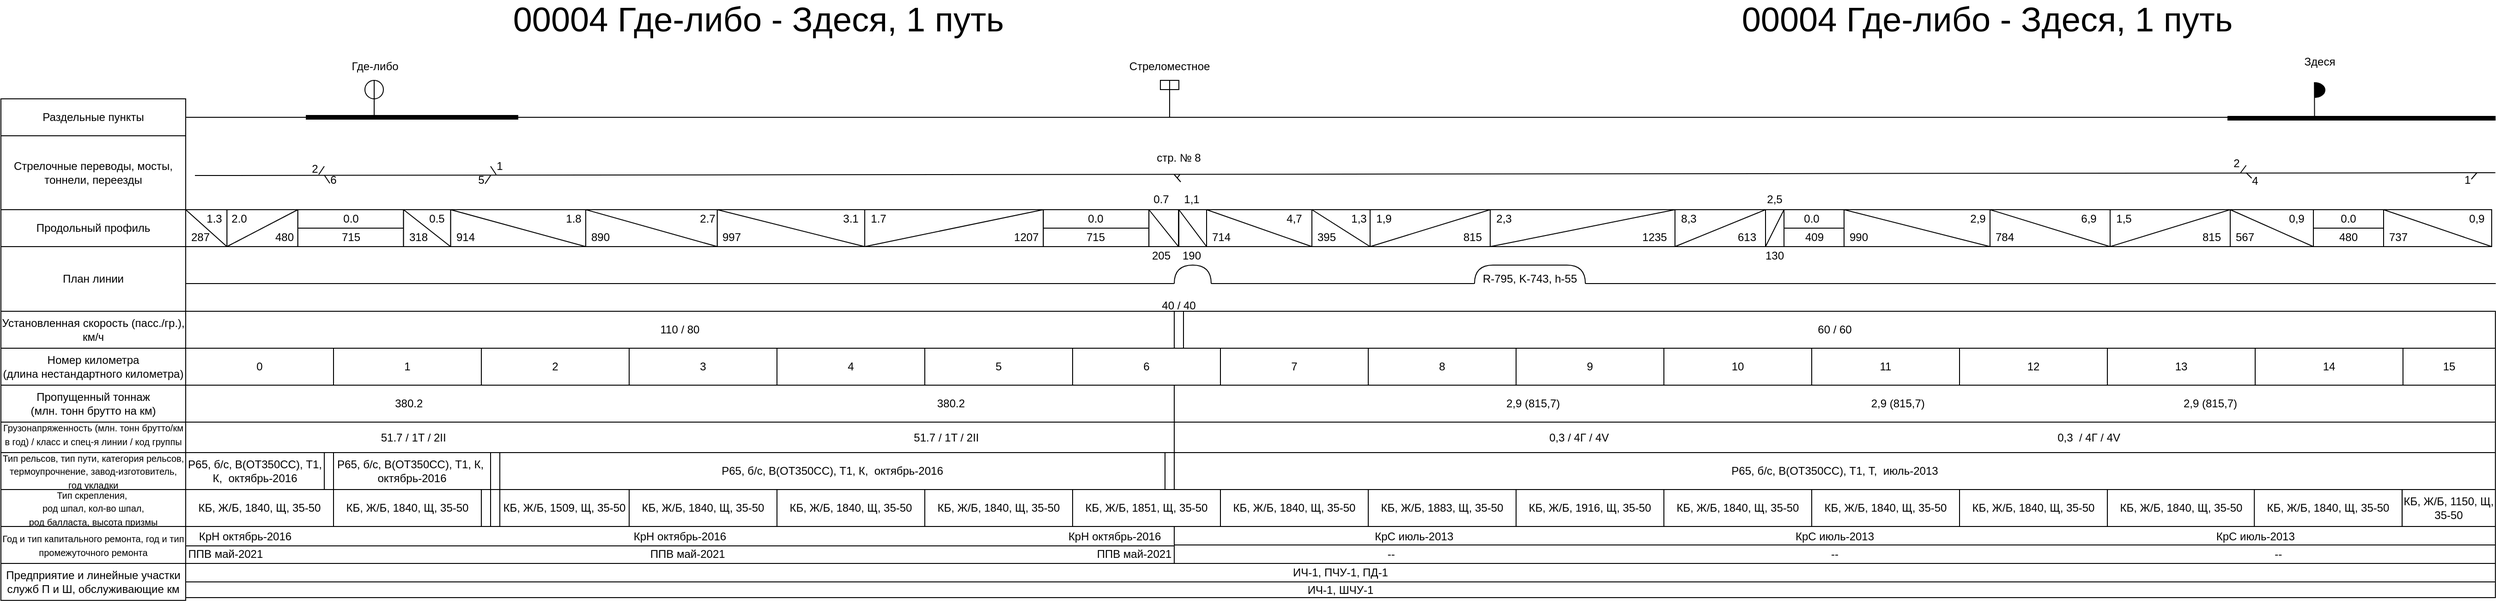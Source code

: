 <mxfile version="22.1.11" type="device">
  <diagram name="Страница — 1" id="rdJPi81iyjyXsliXh4Vw">
    <mxGraphModel dx="2424" dy="1428" grid="1" gridSize="10" guides="1" tooltips="1" connect="1" arrows="1" fold="1" page="1" pageScale="1" pageWidth="2900" pageHeight="700" math="0" shadow="0">
      <root>
        <mxCell id="0" />
        <mxCell id="1" parent="0" />
        <mxCell id="QiNylJVKQGGoiYYaniBf-22" value="" style="shape=tableRow;horizontal=0;startSize=0;swimlaneHead=0;swimlaneBody=0;strokeColor=inherit;top=0;left=0;bottom=0;right=0;collapsible=0;dropTarget=0;fillColor=none;points=[[0,0.5],[1,0.5]];portConstraint=eastwest;fontSize=16;" parent="1" vertex="1">
          <mxGeometry x="50" y="113" width="300" height="100" as="geometry" />
        </mxCell>
        <mxCell id="QiNylJVKQGGoiYYaniBf-28" value="Раздельные пункты" style="rounded=0;whiteSpace=wrap;html=1;" parent="1" vertex="1">
          <mxGeometry x="40" y="140" width="200" height="40" as="geometry" />
        </mxCell>
        <mxCell id="QiNylJVKQGGoiYYaniBf-29" value="Стрелочные переводы, мосты, тоннели, переезды" style="rounded=0;whiteSpace=wrap;html=1;" parent="1" vertex="1">
          <mxGeometry x="40" y="180" width="200" height="80" as="geometry" />
        </mxCell>
        <mxCell id="QiNylJVKQGGoiYYaniBf-30" value="Продольный профиль" style="rounded=0;whiteSpace=wrap;html=1;" parent="1" vertex="1">
          <mxGeometry x="40" y="260" width="200" height="40" as="geometry" />
        </mxCell>
        <mxCell id="QiNylJVKQGGoiYYaniBf-31" value="" style="shape=tableRow;horizontal=0;startSize=0;swimlaneHead=0;swimlaneBody=0;strokeColor=inherit;top=0;left=0;bottom=0;right=0;collapsible=0;dropTarget=0;fillColor=none;points=[[0,0.5],[1,0.5]];portConstraint=eastwest;fontSize=16;" parent="1" vertex="1">
          <mxGeometry x="50" y="293" width="180" height="100" as="geometry" />
        </mxCell>
        <mxCell id="QiNylJVKQGGoiYYaniBf-32" value="План линии" style="rounded=0;whiteSpace=wrap;html=1;" parent="1" vertex="1">
          <mxGeometry x="40" y="300" width="200" height="70" as="geometry" />
        </mxCell>
        <mxCell id="QiNylJVKQGGoiYYaniBf-33" value="Установленная скорость (пасс./гр.), км/ч" style="rounded=0;whiteSpace=wrap;html=1;" parent="1" vertex="1">
          <mxGeometry x="40" y="370" width="200" height="40" as="geometry" />
        </mxCell>
        <mxCell id="QiNylJVKQGGoiYYaniBf-34" value="&lt;font style=&quot;font-size: 10px;&quot;&gt;Грузонапряженность (млн. тонн брутто/км в год) / класс и спец-я линии / код группы&lt;/font&gt;" style="rounded=0;whiteSpace=wrap;html=1;" parent="1" vertex="1">
          <mxGeometry x="40" y="483" width="200" height="40" as="geometry" />
        </mxCell>
        <mxCell id="QiNylJVKQGGoiYYaniBf-35" value="" style="shape=tableRow;horizontal=0;startSize=0;swimlaneHead=0;swimlaneBody=0;strokeColor=inherit;top=0;left=0;bottom=0;right=0;collapsible=0;dropTarget=0;fillColor=none;points=[[0,0.5],[1,0.5]];portConstraint=eastwest;fontSize=16;" parent="1" vertex="1">
          <mxGeometry x="50" y="516" width="180" height="100" as="geometry" />
        </mxCell>
        <mxCell id="QiNylJVKQGGoiYYaniBf-36" value="&lt;font style=&quot;font-size: 10px;&quot;&gt;Тип рельсов, тип пути, категория рельсов, термоупрочнение, завод-изготовитель, год укладки&lt;/font&gt;" style="rounded=0;whiteSpace=wrap;html=1;" parent="1" vertex="1">
          <mxGeometry x="40" y="523" width="200" height="40" as="geometry" />
        </mxCell>
        <mxCell id="QiNylJVKQGGoiYYaniBf-37" value="&lt;font style=&quot;font-size: 10px;&quot;&gt;Тип скрепления,&amp;nbsp;&lt;br&gt;род шпал, кол-во шпал, &lt;br&gt;род балласта, высота призмы&lt;/font&gt;" style="rounded=0;whiteSpace=wrap;html=1;" parent="1" vertex="1">
          <mxGeometry x="40" y="563" width="200" height="40" as="geometry" />
        </mxCell>
        <mxCell id="QiNylJVKQGGoiYYaniBf-38" value="&lt;font style=&quot;font-size: 10px;&quot;&gt;Год и тип капитального ремонта, год и тип промежуточного ремонта&lt;/font&gt;" style="rounded=0;whiteSpace=wrap;html=1;" parent="1" vertex="1">
          <mxGeometry x="40" y="603" width="200" height="40" as="geometry" />
        </mxCell>
        <mxCell id="QiNylJVKQGGoiYYaniBf-39" value="" style="shape=tableRow;horizontal=0;startSize=0;swimlaneHead=0;swimlaneBody=0;strokeColor=inherit;top=0;left=0;bottom=0;right=0;collapsible=0;dropTarget=0;fillColor=none;points=[[0,0.5],[1,0.5]];portConstraint=eastwest;fontSize=16;" parent="1" vertex="1">
          <mxGeometry x="50" y="563" width="180" height="100" as="geometry" />
        </mxCell>
        <mxCell id="QiNylJVKQGGoiYYaniBf-40" value="Предприятие и линейные участки служб П и Ш, обслуживающие км" style="rounded=0;whiteSpace=wrap;html=1;" parent="1" vertex="1">
          <mxGeometry x="40" y="643" width="200" height="40" as="geometry" />
        </mxCell>
        <mxCell id="QiNylJVKQGGoiYYaniBf-43" value="" style="shape=tableRow;horizontal=0;startSize=0;swimlaneHead=0;swimlaneBody=0;strokeColor=inherit;top=0;left=0;bottom=0;right=0;collapsible=0;dropTarget=0;fillColor=none;points=[[0,0.5],[1,0.5]];portConstraint=eastwest;fontSize=16;" parent="1" vertex="1">
          <mxGeometry x="50" y="593" width="180" height="100" as="geometry" />
        </mxCell>
        <mxCell id="QiNylJVKQGGoiYYaniBf-47" value="&lt;font style=&quot;font-size: 12px;&quot;&gt;Номер километра &lt;br&gt;(длина нестандартного километра)&lt;/font&gt;" style="rounded=0;whiteSpace=wrap;html=1;" parent="1" vertex="1">
          <mxGeometry x="40" y="410" width="200" height="40" as="geometry" />
        </mxCell>
        <mxCell id="QiNylJVKQGGoiYYaniBf-48" value="Пропущенный тоннаж &lt;br&gt;(млн. тонн брутто на км)" style="rounded=0;whiteSpace=wrap;html=1;" parent="1" vertex="1">
          <mxGeometry x="40" y="450" width="200" height="40" as="geometry" />
        </mxCell>
        <mxCell id="QiNylJVKQGGoiYYaniBf-71" value="0" style="rounded=0;whiteSpace=wrap;html=1;" parent="1" vertex="1">
          <mxGeometry x="240" y="410" width="160" height="40" as="geometry" />
        </mxCell>
        <mxCell id="QiNylJVKQGGoiYYaniBf-72" value="1" style="rounded=0;whiteSpace=wrap;html=1;" parent="1" vertex="1">
          <mxGeometry x="400" y="410" width="160" height="40" as="geometry" />
        </mxCell>
        <mxCell id="QiNylJVKQGGoiYYaniBf-73" value="2" style="rounded=0;whiteSpace=wrap;html=1;" parent="1" vertex="1">
          <mxGeometry x="560" y="410" width="160" height="40" as="geometry" />
        </mxCell>
        <mxCell id="QiNylJVKQGGoiYYaniBf-74" value="3" style="rounded=0;whiteSpace=wrap;html=1;" parent="1" vertex="1">
          <mxGeometry x="720" y="410" width="160" height="40" as="geometry" />
        </mxCell>
        <mxCell id="QiNylJVKQGGoiYYaniBf-75" value="4" style="rounded=0;whiteSpace=wrap;html=1;" parent="1" vertex="1">
          <mxGeometry x="880" y="410" width="160" height="40" as="geometry" />
        </mxCell>
        <mxCell id="QiNylJVKQGGoiYYaniBf-76" value="5" style="rounded=0;whiteSpace=wrap;html=1;" parent="1" vertex="1">
          <mxGeometry x="1040" y="410" width="160" height="40" as="geometry" />
        </mxCell>
        <mxCell id="QiNylJVKQGGoiYYaniBf-77" value="6" style="rounded=0;whiteSpace=wrap;html=1;" parent="1" vertex="1">
          <mxGeometry x="1200" y="410" width="160" height="40" as="geometry" />
        </mxCell>
        <mxCell id="0Uzv47MZa6qNcgDxZGDY-1" value="" style="endArrow=none;html=1;rounded=0;" parent="1" edge="1">
          <mxGeometry width="50" height="50" relative="1" as="geometry">
            <mxPoint x="240" y="160" as="sourcePoint" />
            <mxPoint x="2740" y="160" as="targetPoint" />
          </mxGeometry>
        </mxCell>
        <mxCell id="0Uzv47MZa6qNcgDxZGDY-2" value="" style="endArrow=none;html=1;rounded=0;" parent="1" edge="1">
          <mxGeometry width="50" height="50" relative="1" as="geometry">
            <mxPoint x="250" y="222.997" as="sourcePoint" />
            <mxPoint x="2740" y="220" as="targetPoint" />
          </mxGeometry>
        </mxCell>
        <mxCell id="0Uzv47MZa6qNcgDxZGDY-8" value="" style="endArrow=none;html=1;rounded=0;exitX=1;exitY=0.5;exitDx=0;exitDy=0;entryX=0.5;entryY=1;entryDx=0;entryDy=0;" parent="1" target="0Uzv47MZa6qNcgDxZGDY-9" edge="1">
          <mxGeometry width="50" height="50" relative="1" as="geometry">
            <mxPoint x="444" y="160" as="sourcePoint" />
            <mxPoint x="449" y="140" as="targetPoint" />
          </mxGeometry>
        </mxCell>
        <mxCell id="0Uzv47MZa6qNcgDxZGDY-9" value="" style="ellipse;whiteSpace=wrap;html=1;aspect=fixed;movable=1;resizable=1;rotatable=1;deletable=1;editable=1;locked=0;connectable=1;" parent="1" vertex="1">
          <mxGeometry x="433.99" y="120" width="20" height="20" as="geometry" />
        </mxCell>
        <mxCell id="0Uzv47MZa6qNcgDxZGDY-10" value="" style="endArrow=none;html=1;rounded=0;exitX=0.5;exitY=1;exitDx=0;exitDy=0;entryX=0.5;entryY=0;entryDx=0;entryDy=0;movable=1;resizable=1;rotatable=1;deletable=1;editable=1;locked=0;connectable=1;" parent="1" source="0Uzv47MZa6qNcgDxZGDY-9" target="0Uzv47MZa6qNcgDxZGDY-9" edge="1">
          <mxGeometry width="50" height="50" relative="1" as="geometry">
            <mxPoint x="441.97" y="150" as="sourcePoint" />
            <mxPoint x="491.97" y="100" as="targetPoint" />
          </mxGeometry>
        </mxCell>
        <mxCell id="0Uzv47MZa6qNcgDxZGDY-11" value="Где-либо" style="text;html=1;strokeColor=none;fillColor=none;align=center;verticalAlign=middle;whiteSpace=wrap;rounded=0;" parent="1" vertex="1">
          <mxGeometry x="410" y="90" width="70" height="30" as="geometry" />
        </mxCell>
        <mxCell id="0Uzv47MZa6qNcgDxZGDY-16" value="" style="endArrow=none;html=1;rounded=0;strokeWidth=5;" parent="1" edge="1">
          <mxGeometry width="50" height="50" relative="1" as="geometry">
            <mxPoint x="370" y="160" as="sourcePoint" />
            <mxPoint x="600" y="160" as="targetPoint" />
          </mxGeometry>
        </mxCell>
        <mxCell id="0Uzv47MZa6qNcgDxZGDY-18" value="00004 Где-либо - Здеся, 1 путь" style="text;html=1;strokeColor=none;fillColor=none;align=center;verticalAlign=middle;whiteSpace=wrap;rounded=0;fontSize=37;" parent="1" vertex="1">
          <mxGeometry x="470" y="40" width="780" height="30" as="geometry" />
        </mxCell>
        <mxCell id="0Uzv47MZa6qNcgDxZGDY-33" value="Стреломестное" style="text;html=1;strokeColor=none;fillColor=none;align=center;verticalAlign=middle;whiteSpace=wrap;rounded=0;" parent="1" vertex="1">
          <mxGeometry x="1270" y="90" width="70" height="30" as="geometry" />
        </mxCell>
        <mxCell id="0Uzv47MZa6qNcgDxZGDY-34" value="" style="rounded=0;whiteSpace=wrap;html=1;" parent="1" vertex="1">
          <mxGeometry x="1295" y="120" width="20" height="10" as="geometry" />
        </mxCell>
        <mxCell id="0Uzv47MZa6qNcgDxZGDY-35" value="" style="endArrow=none;html=1;rounded=0;entryX=0.5;entryY=0;entryDx=0;entryDy=0;" parent="1" target="0Uzv47MZa6qNcgDxZGDY-34" edge="1">
          <mxGeometry width="50" height="50" relative="1" as="geometry">
            <mxPoint x="1305" y="160" as="sourcePoint" />
            <mxPoint x="1340" y="100" as="targetPoint" />
          </mxGeometry>
        </mxCell>
        <mxCell id="0Uzv47MZa6qNcgDxZGDY-36" value="" style="endArrow=none;html=1;rounded=0;" parent="1" edge="1">
          <mxGeometry width="50" height="50" relative="1" as="geometry">
            <mxPoint x="1317" y="230" as="sourcePoint" />
            <mxPoint x="1310" y="222" as="targetPoint" />
          </mxGeometry>
        </mxCell>
        <mxCell id="0Uzv47MZa6qNcgDxZGDY-37" value="" style="endArrow=none;html=1;rounded=0;" parent="1" edge="1">
          <mxGeometry width="50" height="50" relative="1" as="geometry">
            <mxPoint x="1313" y="226" as="sourcePoint" />
            <mxPoint x="1316" y="222" as="targetPoint" />
          </mxGeometry>
        </mxCell>
        <mxCell id="0Uzv47MZa6qNcgDxZGDY-38" value="стр. № 8" style="text;html=1;strokeColor=none;fillColor=none;align=center;verticalAlign=middle;whiteSpace=wrap;rounded=0;" parent="1" vertex="1">
          <mxGeometry x="1280" y="189" width="70" height="30" as="geometry" />
        </mxCell>
        <mxCell id="0Uzv47MZa6qNcgDxZGDY-62" value="2" style="text;html=1;strokeColor=none;fillColor=none;align=center;verticalAlign=middle;whiteSpace=wrap;rounded=0;" parent="1" vertex="1">
          <mxGeometry x="370" y="212" width="20" height="7" as="geometry" />
        </mxCell>
        <mxCell id="0Uzv47MZa6qNcgDxZGDY-63" value="1" style="text;html=1;strokeColor=none;fillColor=none;align=center;verticalAlign=middle;whiteSpace=wrap;rounded=0;" parent="1" vertex="1">
          <mxGeometry x="570" y="209" width="20" height="7" as="geometry" />
        </mxCell>
        <mxCell id="0Uzv47MZa6qNcgDxZGDY-64" value="" style="endArrow=none;html=1;rounded=0;" parent="1" edge="1">
          <mxGeometry width="50" height="50" relative="1" as="geometry">
            <mxPoint x="384" y="222" as="sourcePoint" />
            <mxPoint x="390" y="213" as="targetPoint" />
          </mxGeometry>
        </mxCell>
        <mxCell id="0Uzv47MZa6qNcgDxZGDY-65" value="" style="endArrow=none;html=1;rounded=0;" parent="1" edge="1">
          <mxGeometry width="50" height="50" relative="1" as="geometry">
            <mxPoint x="576" y="222" as="sourcePoint" />
            <mxPoint x="570" y="213" as="targetPoint" />
          </mxGeometry>
        </mxCell>
        <mxCell id="iH_aEqxw_GgNqT9NQLik-144" value="" style="rounded=0;whiteSpace=wrap;html=1;" parent="1" vertex="1">
          <mxGeometry x="284.6" y="260" width="76.8" height="40" as="geometry" />
        </mxCell>
        <mxCell id="iH_aEqxw_GgNqT9NQLik-145" value="" style="endArrow=none;html=1;rounded=0;entryX=1;entryY=0;entryDx=0;entryDy=0;" parent="1" target="iH_aEqxw_GgNqT9NQLik-144" edge="1">
          <mxGeometry width="50" height="50" relative="1" as="geometry">
            <mxPoint x="284.6" y="300" as="sourcePoint" />
            <mxPoint x="334.6" y="250" as="targetPoint" />
          </mxGeometry>
        </mxCell>
        <mxCell id="iH_aEqxw_GgNqT9NQLik-146" value="2.0" style="text;html=1;strokeColor=none;fillColor=none;align=center;verticalAlign=middle;whiteSpace=wrap;rounded=0;" parent="1" vertex="1">
          <mxGeometry x="288.08" y="265" width="20" height="10" as="geometry" />
        </mxCell>
        <mxCell id="iH_aEqxw_GgNqT9NQLik-149" value="" style="rounded=0;whiteSpace=wrap;html=1;" parent="1" vertex="1">
          <mxGeometry x="361.4" y="260" width="114.4" height="40" as="geometry" />
        </mxCell>
        <mxCell id="iH_aEqxw_GgNqT9NQLik-150" value="" style="endArrow=none;html=1;rounded=0;entryX=1;entryY=0.5;entryDx=0;entryDy=0;exitX=0;exitY=0.5;exitDx=0;exitDy=0;" parent="1" source="iH_aEqxw_GgNqT9NQLik-149" target="iH_aEqxw_GgNqT9NQLik-149" edge="1">
          <mxGeometry width="50" height="50" relative="1" as="geometry">
            <mxPoint x="361.4" y="300" as="sourcePoint" />
            <mxPoint x="411.4" y="250" as="targetPoint" />
          </mxGeometry>
        </mxCell>
        <mxCell id="iH_aEqxw_GgNqT9NQLik-151" value="0.0" style="text;html=1;strokeColor=none;fillColor=none;align=center;verticalAlign=middle;whiteSpace=wrap;rounded=0;" parent="1" vertex="1">
          <mxGeometry x="408.6" y="265" width="20" height="10" as="geometry" />
        </mxCell>
        <mxCell id="iH_aEqxw_GgNqT9NQLik-152" value="715" style="text;html=1;strokeColor=none;fillColor=none;align=center;verticalAlign=middle;whiteSpace=wrap;rounded=0;" parent="1" vertex="1">
          <mxGeometry x="408.6" y="285" width="20" height="10" as="geometry" />
        </mxCell>
        <mxCell id="iH_aEqxw_GgNqT9NQLik-157" value="" style="rounded=0;whiteSpace=wrap;html=1;" parent="1" vertex="1">
          <mxGeometry x="526.7" y="260" width="146.3" height="40" as="geometry" />
        </mxCell>
        <mxCell id="iH_aEqxw_GgNqT9NQLik-158" value="" style="endArrow=none;html=1;rounded=0;entryX=1;entryY=1;entryDx=0;entryDy=0;" parent="1" target="iH_aEqxw_GgNqT9NQLik-157" edge="1">
          <mxGeometry width="50" height="50" relative="1" as="geometry">
            <mxPoint x="526.7" y="260" as="sourcePoint" />
            <mxPoint x="626.7" y="220" as="targetPoint" />
          </mxGeometry>
        </mxCell>
        <mxCell id="iH_aEqxw_GgNqT9NQLik-159" value="914" style="text;html=1;strokeColor=none;fillColor=none;align=center;verticalAlign=middle;whiteSpace=wrap;rounded=0;" parent="1" vertex="1">
          <mxGeometry x="532.78" y="285" width="20" height="10" as="geometry" />
        </mxCell>
        <mxCell id="iH_aEqxw_GgNqT9NQLik-160" value="1.8" style="text;html=1;strokeColor=none;fillColor=none;align=center;verticalAlign=middle;whiteSpace=wrap;rounded=0;" parent="1" vertex="1">
          <mxGeometry x="650" y="265" width="20" height="10" as="geometry" />
        </mxCell>
        <mxCell id="iH_aEqxw_GgNqT9NQLik-161" value="" style="rounded=0;whiteSpace=wrap;html=1;" parent="1" vertex="1">
          <mxGeometry x="673" y="260" width="142.4" height="40" as="geometry" />
        </mxCell>
        <mxCell id="iH_aEqxw_GgNqT9NQLik-162" value="" style="endArrow=none;html=1;rounded=0;entryX=1;entryY=1;entryDx=0;entryDy=0;" parent="1" target="iH_aEqxw_GgNqT9NQLik-161" edge="1">
          <mxGeometry width="50" height="50" relative="1" as="geometry">
            <mxPoint x="673" y="260" as="sourcePoint" />
            <mxPoint x="773" y="220" as="targetPoint" />
          </mxGeometry>
        </mxCell>
        <mxCell id="iH_aEqxw_GgNqT9NQLik-163" value="890" style="text;html=1;strokeColor=none;fillColor=none;align=center;verticalAlign=middle;whiteSpace=wrap;rounded=0;" parent="1" vertex="1">
          <mxGeometry x="679.08" y="285" width="20" height="10" as="geometry" />
        </mxCell>
        <mxCell id="iH_aEqxw_GgNqT9NQLik-164" value="2.7" style="text;html=1;strokeColor=none;fillColor=none;align=center;verticalAlign=middle;whiteSpace=wrap;rounded=0;" parent="1" vertex="1">
          <mxGeometry x="795.4" y="265" width="20" height="10" as="geometry" />
        </mxCell>
        <mxCell id="iH_aEqxw_GgNqT9NQLik-169" value="" style="rounded=0;whiteSpace=wrap;html=1;" parent="1" vertex="1">
          <mxGeometry x="1168.2" y="260" width="114.4" height="40" as="geometry" />
        </mxCell>
        <mxCell id="iH_aEqxw_GgNqT9NQLik-170" value="" style="endArrow=none;html=1;rounded=0;entryX=1;entryY=0.5;entryDx=0;entryDy=0;exitX=0;exitY=0.5;exitDx=0;exitDy=0;" parent="1" source="iH_aEqxw_GgNqT9NQLik-169" target="iH_aEqxw_GgNqT9NQLik-169" edge="1">
          <mxGeometry width="50" height="50" relative="1" as="geometry">
            <mxPoint x="1196.56" y="300" as="sourcePoint" />
            <mxPoint x="1246.56" y="250" as="targetPoint" />
          </mxGeometry>
        </mxCell>
        <mxCell id="iH_aEqxw_GgNqT9NQLik-171" value="0.0" style="text;html=1;strokeColor=none;fillColor=none;align=center;verticalAlign=middle;whiteSpace=wrap;rounded=0;" parent="1" vertex="1">
          <mxGeometry x="1215.4" y="265" width="20" height="10" as="geometry" />
        </mxCell>
        <mxCell id="iH_aEqxw_GgNqT9NQLik-172" value="715" style="text;html=1;strokeColor=none;fillColor=none;align=center;verticalAlign=middle;whiteSpace=wrap;rounded=0;" parent="1" vertex="1">
          <mxGeometry x="1215.4" y="285" width="20" height="10" as="geometry" />
        </mxCell>
        <mxCell id="iH_aEqxw_GgNqT9NQLik-173" value="" style="rounded=0;whiteSpace=wrap;html=1;" parent="1" vertex="1">
          <mxGeometry x="1282.6" y="260" width="32" height="40" as="geometry" />
        </mxCell>
        <mxCell id="iH_aEqxw_GgNqT9NQLik-174" value="" style="endArrow=none;html=1;rounded=0;entryX=1;entryY=1;entryDx=0;entryDy=0;" parent="1" target="iH_aEqxw_GgNqT9NQLik-173" edge="1">
          <mxGeometry width="50" height="50" relative="1" as="geometry">
            <mxPoint x="1282.6" y="260" as="sourcePoint" />
            <mxPoint x="1382.6" y="220" as="targetPoint" />
          </mxGeometry>
        </mxCell>
        <mxCell id="iH_aEqxw_GgNqT9NQLik-175" value="205" style="text;html=1;strokeColor=none;fillColor=none;align=center;verticalAlign=middle;whiteSpace=wrap;rounded=0;" parent="1" vertex="1">
          <mxGeometry x="1286.3" y="305" width="20" height="10" as="geometry" />
        </mxCell>
        <mxCell id="iH_aEqxw_GgNqT9NQLik-176" value="0.7" style="text;html=1;strokeColor=none;fillColor=none;align=center;verticalAlign=middle;whiteSpace=wrap;rounded=0;" parent="1" vertex="1">
          <mxGeometry x="1286.3" y="244" width="20" height="10" as="geometry" />
        </mxCell>
        <mxCell id="iH_aEqxw_GgNqT9NQLik-213" value="480" style="text;html=1;strokeColor=none;fillColor=none;align=center;verticalAlign=middle;whiteSpace=wrap;rounded=0;" parent="1" vertex="1">
          <mxGeometry x="337" y="285" width="20" height="10" as="geometry" />
        </mxCell>
        <mxCell id="16A_R8fPmNm19ENC-UtP-3" value="ИЧ-1, ПЧУ-1, ПД-1" style="rounded=0;whiteSpace=wrap;html=1;" parent="1" vertex="1">
          <mxGeometry x="240" y="643" width="2500" height="20" as="geometry" />
        </mxCell>
        <mxCell id="16A_R8fPmNm19ENC-UtP-4" value="ИЧ-1, ШЧУ-1" style="rounded=0;whiteSpace=wrap;html=1;" parent="1" vertex="1">
          <mxGeometry x="240" y="663" width="2500" height="17" as="geometry" />
        </mxCell>
        <mxCell id="hME5l4rsfuZXc2bHnHF4-18" value="" style="endArrow=none;html=1;rounded=0;" parent="1" edge="1">
          <mxGeometry width="50" height="50" relative="1" as="geometry">
            <mxPoint x="240" y="340" as="sourcePoint" />
            <mxPoint x="1310" y="340" as="targetPoint" />
          </mxGeometry>
        </mxCell>
        <mxCell id="hME5l4rsfuZXc2bHnHF4-34" value="51.7 / 1T / 2II&lt;span style=&quot;&quot;&gt;&lt;span style=&quot;&quot;&gt;&amp;nbsp; &amp;nbsp;&amp;nbsp;&lt;/span&gt;&lt;/span&gt;&lt;span style=&quot;&quot;&gt;&lt;span style=&quot;&quot;&gt;&amp;nbsp;&amp;nbsp;&amp;nbsp;&amp;nbsp;&lt;/span&gt;&lt;/span&gt;&lt;span style=&quot;&quot;&gt;&lt;span style=&quot;&quot;&gt;&amp;nbsp;&amp;nbsp;&amp;nbsp;&amp;nbsp;&lt;/span&gt;&lt;/span&gt;&lt;span style=&quot;&quot;&gt;&lt;span style=&quot;&quot;&gt;&amp;nbsp;&amp;nbsp;&amp;nbsp;&amp;nbsp;&lt;/span&gt;&lt;/span&gt;&lt;span style=&quot;&quot;&gt;&lt;span style=&quot;&quot;&gt;&amp;nbsp;&amp;nbsp;&amp;nbsp;&amp;nbsp;&lt;/span&gt;&lt;/span&gt;&lt;span style=&quot;&quot;&gt;&lt;span style=&quot;&quot;&gt;&amp;nbsp;&amp;nbsp;&amp;nbsp;&amp;nbsp;&lt;/span&gt;&lt;/span&gt;&lt;span style=&quot;&quot;&gt;&lt;span style=&quot;&quot;&gt;&amp;nbsp;&amp;nbsp;&amp;nbsp;&amp;nbsp;&lt;/span&gt;&lt;/span&gt;&lt;span style=&quot;&quot;&gt;&lt;span style=&quot;&quot;&gt;&amp;nbsp;&amp;nbsp;&amp;nbsp;&amp;nbsp;&lt;/span&gt;&lt;/span&gt;&lt;span style=&quot;&quot;&gt;&lt;span style=&quot;&quot;&gt;&amp;nbsp;&amp;nbsp;&amp;nbsp;&lt;span style=&quot;white-space: pre;&quot;&gt;&#x9;&lt;span style=&quot;white-space: pre;&quot;&gt;&#x9;&lt;/span&gt;&lt;span style=&quot;white-space: pre;&quot;&gt;&#x9;&lt;/span&gt;&lt;span style=&quot;white-space: pre;&quot;&gt;&#x9;&lt;/span&gt;&lt;span style=&quot;white-space: pre;&quot;&gt;&#x9;&lt;/span&gt;&lt;/span&gt;&lt;span style=&quot;white-space: pre;&quot;&gt;&#x9;&lt;/span&gt;&lt;span style=&quot;white-space: pre;&quot;&gt;&#x9;&lt;span style=&quot;white-space: pre;&quot;&gt;&#x9;&lt;/span&gt;&lt;span style=&quot;white-space: pre;&quot;&gt;&#x9;&lt;/span&gt;&lt;span style=&quot;white-space: pre;&quot;&gt;&#x9;&lt;/span&gt;&lt;/span&gt;&lt;span style=&quot;white-space: pre;&quot;&gt;&#x9;&lt;/span&gt;&lt;span style=&quot;white-space: pre;&quot;&gt;&#x9;&lt;/span&gt;&lt;span style=&quot;white-space: pre;&quot;&gt;&#x9;&lt;/span&gt;&amp;nbsp;&lt;/span&gt;&lt;/span&gt;&lt;span style=&quot;&quot;&gt;&lt;span style=&quot;&quot;&gt;&amp;nbsp;&amp;nbsp;&amp;nbsp;&amp;nbsp;&lt;/span&gt;&lt;/span&gt;&lt;span style=&quot;&quot;&gt;&lt;span style=&quot;&quot;&gt;&amp;nbsp;&amp;nbsp;&amp;nbsp;&amp;nbsp;&lt;/span&gt;&lt;/span&gt;&lt;span style=&quot;&quot;&gt;&lt;span style=&quot;&quot;&gt;&amp;nbsp;&amp;nbsp;&amp;nbsp;&amp;nbsp;&lt;/span&gt;&lt;/span&gt;51.7 / 1T / 2II" style="rounded=0;whiteSpace=wrap;html=1;" parent="1" vertex="1">
          <mxGeometry x="240" y="490" width="1070" height="33" as="geometry" />
        </mxCell>
        <mxCell id="hME5l4rsfuZXc2bHnHF4-58" value="КБ, Ж/Б, 1840, Щ, 35-50" style="rounded=0;whiteSpace=wrap;html=1;" parent="1" vertex="1">
          <mxGeometry x="240" y="563" width="160" height="40" as="geometry" />
        </mxCell>
        <mxCell id="hME5l4rsfuZXc2bHnHF4-59" value="КБ, Ж/Б, 1840, Щ, 35-50" style="rounded=0;whiteSpace=wrap;html=1;" parent="1" vertex="1">
          <mxGeometry x="400" y="563" width="160" height="40" as="geometry" />
        </mxCell>
        <mxCell id="hME5l4rsfuZXc2bHnHF4-60" value="КБ, Ж/Б, 1509, Щ, 35-50" style="rounded=0;whiteSpace=wrap;html=1;" parent="1" vertex="1">
          <mxGeometry x="580" y="563" width="140" height="40" as="geometry" />
        </mxCell>
        <mxCell id="hME5l4rsfuZXc2bHnHF4-61" value="КБ, Ж/Б, 1840, Щ, 35-50" style="rounded=0;whiteSpace=wrap;html=1;" parent="1" vertex="1">
          <mxGeometry x="720" y="563" width="160" height="40" as="geometry" />
        </mxCell>
        <mxCell id="hME5l4rsfuZXc2bHnHF4-62" value="КБ, Ж/Б, 1840, Щ, 35-50" style="rounded=0;whiteSpace=wrap;html=1;" parent="1" vertex="1">
          <mxGeometry x="880" y="563" width="160" height="40" as="geometry" />
        </mxCell>
        <mxCell id="hME5l4rsfuZXc2bHnHF4-63" value="КБ, Ж/Б, 1840, Щ, 35-50" style="rounded=0;whiteSpace=wrap;html=1;" parent="1" vertex="1">
          <mxGeometry x="1040" y="563" width="160" height="40" as="geometry" />
        </mxCell>
        <mxCell id="hME5l4rsfuZXc2bHnHF4-64" value="КБ, Ж/Б, 1851, Щ, 35-50" style="rounded=0;whiteSpace=wrap;html=1;" parent="1" vertex="1">
          <mxGeometry x="1200" y="563" width="160" height="40" as="geometry" />
        </mxCell>
        <mxCell id="hME5l4rsfuZXc2bHnHF4-83" value="" style="rounded=0;whiteSpace=wrap;html=1;" parent="1" vertex="1">
          <mxGeometry x="390" y="523" width="10" height="40" as="geometry" />
        </mxCell>
        <mxCell id="hME5l4rsfuZXc2bHnHF4-84" value="Р65, б/с, В(ОТ350СС), Т1, К,&amp;nbsp; октябрь-2016" style="rounded=0;whiteSpace=wrap;html=1;" parent="1" vertex="1">
          <mxGeometry x="400" y="523" width="170" height="40" as="geometry" />
        </mxCell>
        <mxCell id="hME5l4rsfuZXc2bHnHF4-85" value="" style="rounded=0;whiteSpace=wrap;html=1;" parent="1" vertex="1">
          <mxGeometry x="570" y="523" width="10" height="40" as="geometry" />
        </mxCell>
        <mxCell id="hME5l4rsfuZXc2bHnHF4-89" value="" style="rounded=0;whiteSpace=wrap;html=1;" parent="1" vertex="1">
          <mxGeometry x="560" y="563" width="10" height="40" as="geometry" />
        </mxCell>
        <mxCell id="hME5l4rsfuZXc2bHnHF4-90" value="" style="rounded=0;whiteSpace=wrap;html=1;" parent="1" vertex="1">
          <mxGeometry x="570" y="563" width="10" height="40" as="geometry" />
        </mxCell>
        <mxCell id="hME5l4rsfuZXc2bHnHF4-96" value="ППВ май-2021&lt;span style=&quot;&quot;&gt;&lt;span style=&quot;&quot;&gt;&amp;nbsp;&amp;nbsp;&amp;nbsp;&amp;nbsp;&lt;/span&gt;&lt;/span&gt;&lt;span style=&quot;&quot;&gt;&lt;span style=&quot;&quot;&gt;&amp;nbsp;&amp;nbsp;&amp;nbsp;&amp;nbsp;&lt;/span&gt;&lt;/span&gt;&lt;span style=&quot;&quot;&gt;&lt;span style=&quot;&quot;&gt;&amp;nbsp;&amp;nbsp;&lt;span style=&quot;white-space: pre;&quot;&gt;&#x9;&lt;/span&gt;&lt;span style=&quot;white-space: pre;&quot;&gt;&#x9;&lt;/span&gt;&lt;span style=&quot;white-space: pre;&quot;&gt;&#x9;&lt;/span&gt;&lt;span style=&quot;white-space: pre;&quot;&gt;&#x9;&lt;/span&gt;&lt;span style=&quot;white-space: pre;&quot;&gt;&#x9;&lt;/span&gt;&lt;span style=&quot;white-space: pre;&quot;&gt;&#x9;&lt;/span&gt;&lt;span style=&quot;white-space: pre;&quot;&gt;&#x9;&lt;span style=&quot;white-space: pre;&quot;&gt;&#x9;&lt;/span&gt;&lt;span style=&quot;white-space: pre;&quot;&gt;&#x9;&lt;/span&gt;&lt;span style=&quot;white-space: pre;&quot;&gt;&#x9;&lt;/span&gt;&lt;/span&gt;&lt;span style=&quot;white-space: pre;&quot;&gt;&#x9;&lt;/span&gt;&amp;nbsp;&amp;nbsp;&lt;/span&gt;&lt;/span&gt;&lt;span style=&quot;&quot;&gt;&lt;span style=&quot;&quot;&gt;&amp;nbsp;&amp;nbsp;&amp;nbsp;&amp;nbsp;&lt;/span&gt;&lt;/span&gt;&lt;span style=&quot;&quot;&gt;&lt;span style=&quot;&quot;&gt;&amp;nbsp;&amp;nbsp;&amp;nbsp;&amp;nbsp;&lt;/span&gt;&lt;/span&gt;&lt;span style=&quot;&quot;&gt;&lt;span style=&quot;&quot;&gt;&amp;nbsp;&amp;nbsp;&amp;nbsp;&amp;nbsp;&lt;/span&gt;&lt;/span&gt;&lt;span style=&quot;&quot;&gt;&lt;span style=&quot;&quot;&gt;&amp;nbsp;&amp;nbsp;&amp;nbsp;&amp;nbsp;&lt;/span&gt;&lt;/span&gt;&lt;span style=&quot;&quot;&gt;&lt;span style=&quot;&quot;&gt;&amp;nbsp;&amp;nbsp;&amp;nbsp;&amp;nbsp;&lt;/span&gt;&lt;/span&gt;&lt;span style=&quot;&quot;&gt;&lt;span style=&quot;&quot;&gt;&amp;nbsp;&amp;nbsp;&amp;nbsp;&amp;nbsp;&lt;/span&gt;&lt;/span&gt;&lt;span style=&quot;&quot;&gt;&lt;span style=&quot;&quot;&gt;&amp;nbsp;&amp;nbsp;&amp;nbsp;&amp;nbsp;&lt;/span&gt;&lt;/span&gt;ППВ май-2021&lt;span style=&quot;&quot;&gt;&lt;span style=&quot;white-space: pre;&quot;&gt;&amp;nbsp;&amp;nbsp;&amp;nbsp;&amp;nbsp;&lt;/span&gt;&lt;/span&gt;&lt;span style=&quot;&quot;&gt;&lt;span style=&quot;white-space: pre;&quot;&gt;&amp;nbsp;&amp;nbsp;&amp;nbsp;&amp;nbsp;&lt;/span&gt;&lt;/span&gt;&lt;span style=&quot;&quot;&gt;&lt;span style=&quot;white-space: pre;&quot;&gt;&amp;nbsp;&amp;nbsp;&amp;nbsp;&amp;nbsp;&lt;/span&gt;&lt;/span&gt;&lt;span style=&quot;&quot;&gt;&lt;span style=&quot;white-space: pre;&quot;&gt;&amp;nbsp;&amp;nbsp;&amp;nbsp;&amp;nbsp;&lt;/span&gt;&lt;/span&gt;&lt;span style=&quot;&quot;&gt;&lt;span style=&quot;white-space: pre;&quot;&gt;&amp;nbsp;&lt;span style=&quot;white-space: pre;&quot;&gt;&#x9;&lt;/span&gt;&lt;span style=&quot;white-space: pre;&quot;&gt;&#x9;&lt;/span&gt;&lt;span style=&quot;white-space: pre;&quot;&gt;&#x9;&lt;/span&gt;&lt;span style=&quot;white-space: pre;&quot;&gt;&#x9;&lt;/span&gt;&lt;span style=&quot;white-space: pre;&quot;&gt;&#x9;&lt;/span&gt;&lt;span style=&quot;white-space: pre;&quot;&gt;&#x9;&lt;/span&gt;&lt;span style=&quot;white-space: pre;&quot;&gt;&#x9;&lt;/span&gt;&lt;span style=&quot;white-space: pre;&quot;&gt;&#x9;&lt;/span&gt;&lt;span style=&quot;white-space: pre;&quot;&gt;&#x9;&lt;/span&gt;&lt;span style=&quot;white-space: pre;&quot;&gt;&#x9;&lt;/span&gt;&lt;span style=&quot;white-space: pre;&quot;&gt;&#x9;&lt;/span&gt;&amp;nbsp;&amp;nbsp;&amp;nbsp;&lt;/span&gt;&lt;/span&gt;&lt;span style=&quot;&quot;&gt;&lt;span style=&quot;white-space: pre;&quot;&gt;&amp;nbsp;&amp;nbsp;&amp;nbsp;&amp;nbsp;&lt;/span&gt;&lt;/span&gt;&lt;span style=&quot;&quot;&gt;&lt;span style=&quot;white-space: pre;&quot;&gt;&amp;nbsp;&amp;nbsp;&amp;nbsp;&amp;nbsp;&lt;/span&gt;&lt;/span&gt;&lt;span style=&quot;&quot;&gt;&lt;span style=&quot;white-space: pre;&quot;&gt;&amp;nbsp;&amp;nbsp;&amp;nbsp;&amp;nbsp;&lt;/span&gt;&lt;/span&gt;&lt;span style=&quot;&quot;&gt;&lt;span style=&quot;white-space: pre;&quot;&gt;&amp;nbsp;&amp;nbsp;&amp;nbsp;&amp;nbsp;&lt;/span&gt;&lt;/span&gt;&lt;span style=&quot;&quot;&gt;&lt;span style=&quot;white-space: pre;&quot;&gt;&amp;nbsp;&amp;nbsp;&amp;nbsp;&amp;nbsp;&lt;/span&gt;&lt;/span&gt;ППВ май-2021" style="rounded=0;whiteSpace=wrap;html=1;" parent="1" vertex="1">
          <mxGeometry x="240" y="623" width="1070" height="20" as="geometry" />
        </mxCell>
        <mxCell id="UyTudbnjLy_Pe1gl6Q5S-7" value="6" style="text;html=1;strokeColor=none;fillColor=none;align=center;verticalAlign=middle;whiteSpace=wrap;rounded=0;" parent="1" vertex="1">
          <mxGeometry x="390" y="224.5" width="20" height="7" as="geometry" />
        </mxCell>
        <mxCell id="UyTudbnjLy_Pe1gl6Q5S-8" value="" style="endArrow=none;html=1;rounded=0;" parent="1" edge="1">
          <mxGeometry width="50" height="50" relative="1" as="geometry">
            <mxPoint x="396" y="231.5" as="sourcePoint" />
            <mxPoint x="390" y="222.5" as="targetPoint" />
          </mxGeometry>
        </mxCell>
        <mxCell id="UyTudbnjLy_Pe1gl6Q5S-9" value="5" style="text;html=1;strokeColor=none;fillColor=none;align=center;verticalAlign=middle;whiteSpace=wrap;rounded=0;" parent="1" vertex="1">
          <mxGeometry x="550" y="224.5" width="20" height="7" as="geometry" />
        </mxCell>
        <mxCell id="UyTudbnjLy_Pe1gl6Q5S-10" value="" style="endArrow=none;html=1;rounded=0;" parent="1" edge="1">
          <mxGeometry width="50" height="50" relative="1" as="geometry">
            <mxPoint x="564" y="232" as="sourcePoint" />
            <mxPoint x="570" y="223" as="targetPoint" />
          </mxGeometry>
        </mxCell>
        <mxCell id="UyTudbnjLy_Pe1gl6Q5S-65" value="" style="rounded=0;whiteSpace=wrap;html=1;" parent="1" vertex="1">
          <mxGeometry x="240" y="260" width="44.6" height="40" as="geometry" />
        </mxCell>
        <mxCell id="UyTudbnjLy_Pe1gl6Q5S-66" value="" style="endArrow=none;html=1;rounded=0;entryX=1;entryY=1;entryDx=0;entryDy=0;exitX=0;exitY=0;exitDx=0;exitDy=0;" parent="1" source="UyTudbnjLy_Pe1gl6Q5S-65" target="UyTudbnjLy_Pe1gl6Q5S-65" edge="1">
          <mxGeometry width="50" height="50" relative="1" as="geometry">
            <mxPoint x="68.6" y="260" as="sourcePoint" />
            <mxPoint x="168.6" y="220" as="targetPoint" />
          </mxGeometry>
        </mxCell>
        <mxCell id="UyTudbnjLy_Pe1gl6Q5S-68" value="1.3" style="text;html=1;strokeColor=none;fillColor=none;align=center;verticalAlign=middle;whiteSpace=wrap;rounded=0;" parent="1" vertex="1">
          <mxGeometry x="261" y="265" width="20" height="10" as="geometry" />
        </mxCell>
        <mxCell id="UyTudbnjLy_Pe1gl6Q5S-69" value="" style="rounded=0;whiteSpace=wrap;html=1;" parent="1" vertex="1">
          <mxGeometry x="475.8" y="260" width="50.9" height="40" as="geometry" />
        </mxCell>
        <mxCell id="UyTudbnjLy_Pe1gl6Q5S-70" value="" style="endArrow=none;html=1;rounded=0;entryX=1;entryY=1;entryDx=0;entryDy=0;" parent="1" target="UyTudbnjLy_Pe1gl6Q5S-69" edge="1">
          <mxGeometry width="50" height="50" relative="1" as="geometry">
            <mxPoint x="475.8" y="260" as="sourcePoint" />
            <mxPoint x="575.8" y="220" as="targetPoint" />
          </mxGeometry>
        </mxCell>
        <mxCell id="UyTudbnjLy_Pe1gl6Q5S-71" value="318" style="text;html=1;strokeColor=none;fillColor=none;align=center;verticalAlign=middle;whiteSpace=wrap;rounded=0;" parent="1" vertex="1">
          <mxGeometry x="481.88" y="285" width="20" height="10" as="geometry" />
        </mxCell>
        <mxCell id="UyTudbnjLy_Pe1gl6Q5S-72" value="0.5" style="text;html=1;strokeColor=none;fillColor=none;align=center;verticalAlign=middle;whiteSpace=wrap;rounded=0;" parent="1" vertex="1">
          <mxGeometry x="501.88" y="265" width="20" height="10" as="geometry" />
        </mxCell>
        <mxCell id="UyTudbnjLy_Pe1gl6Q5S-73" value="" style="rounded=0;whiteSpace=wrap;html=1;" parent="1" vertex="1">
          <mxGeometry x="815.4" y="260" width="159.6" height="40" as="geometry" />
        </mxCell>
        <mxCell id="UyTudbnjLy_Pe1gl6Q5S-74" value="" style="endArrow=none;html=1;rounded=0;entryX=1;entryY=1;entryDx=0;entryDy=0;" parent="1" target="UyTudbnjLy_Pe1gl6Q5S-73" edge="1">
          <mxGeometry width="50" height="50" relative="1" as="geometry">
            <mxPoint x="815.4" y="260" as="sourcePoint" />
            <mxPoint x="915.4" y="220" as="targetPoint" />
          </mxGeometry>
        </mxCell>
        <mxCell id="UyTudbnjLy_Pe1gl6Q5S-75" value="997" style="text;html=1;strokeColor=none;fillColor=none;align=center;verticalAlign=middle;whiteSpace=wrap;rounded=0;" parent="1" vertex="1">
          <mxGeometry x="821.48" y="285" width="20" height="10" as="geometry" />
        </mxCell>
        <mxCell id="UyTudbnjLy_Pe1gl6Q5S-76" value="3.1" style="text;html=1;strokeColor=none;fillColor=none;align=center;verticalAlign=middle;whiteSpace=wrap;rounded=0;" parent="1" vertex="1">
          <mxGeometry x="950.0" y="265" width="20" height="10" as="geometry" />
        </mxCell>
        <mxCell id="UyTudbnjLy_Pe1gl6Q5S-77" value="" style="rounded=0;whiteSpace=wrap;html=1;" parent="1" vertex="1">
          <mxGeometry x="975" y="260" width="193.2" height="40" as="geometry" />
        </mxCell>
        <mxCell id="UyTudbnjLy_Pe1gl6Q5S-78" value="" style="endArrow=none;html=1;rounded=0;entryX=1;entryY=0;entryDx=0;entryDy=0;" parent="1" target="UyTudbnjLy_Pe1gl6Q5S-77" edge="1">
          <mxGeometry width="50" height="50" relative="1" as="geometry">
            <mxPoint x="975" y="300" as="sourcePoint" />
            <mxPoint x="1025" y="250" as="targetPoint" />
          </mxGeometry>
        </mxCell>
        <mxCell id="UyTudbnjLy_Pe1gl6Q5S-79" value="1.7" style="text;html=1;strokeColor=none;fillColor=none;align=center;verticalAlign=middle;whiteSpace=wrap;rounded=0;" parent="1" vertex="1">
          <mxGeometry x="980.0" y="265" width="20" height="10" as="geometry" />
        </mxCell>
        <mxCell id="UyTudbnjLy_Pe1gl6Q5S-80" value="1207" style="text;html=1;strokeColor=none;fillColor=none;align=center;verticalAlign=middle;whiteSpace=wrap;rounded=0;" parent="1" vertex="1">
          <mxGeometry x="1140.0" y="285" width="20" height="10" as="geometry" />
        </mxCell>
        <mxCell id="ojxChSwKFFNu95mM_So2-3" value="Р65, б/с, В(ОТ350СС), Т1, К,&amp;nbsp; октябрь-2016" style="rounded=0;whiteSpace=wrap;html=1;" parent="1" vertex="1">
          <mxGeometry x="240" y="523" width="150" height="40" as="geometry" />
        </mxCell>
        <mxCell id="ojxChSwKFFNu95mM_So2-8" value="7" style="rounded=0;whiteSpace=wrap;html=1;" parent="1" vertex="1">
          <mxGeometry x="1360" y="410" width="160" height="40" as="geometry" />
        </mxCell>
        <mxCell id="ojxChSwKFFNu95mM_So2-9" value="8" style="rounded=0;whiteSpace=wrap;html=1;" parent="1" vertex="1">
          <mxGeometry x="1520" y="410" width="160" height="40" as="geometry" />
        </mxCell>
        <mxCell id="ojxChSwKFFNu95mM_So2-10" value="9" style="rounded=0;whiteSpace=wrap;html=1;" parent="1" vertex="1">
          <mxGeometry x="1680" y="410" width="160" height="40" as="geometry" />
        </mxCell>
        <mxCell id="ojxChSwKFFNu95mM_So2-11" value="10" style="rounded=0;whiteSpace=wrap;html=1;" parent="1" vertex="1">
          <mxGeometry x="1840" y="410" width="160" height="40" as="geometry" />
        </mxCell>
        <mxCell id="ojxChSwKFFNu95mM_So2-12" value="11" style="rounded=0;whiteSpace=wrap;html=1;" parent="1" vertex="1">
          <mxGeometry x="2000" y="410" width="160" height="40" as="geometry" />
        </mxCell>
        <mxCell id="ojxChSwKFFNu95mM_So2-13" value="12" style="rounded=0;whiteSpace=wrap;html=1;" parent="1" vertex="1">
          <mxGeometry x="2160" y="410" width="160" height="40" as="geometry" />
        </mxCell>
        <mxCell id="ojxChSwKFFNu95mM_So2-14" value="13" style="rounded=0;whiteSpace=wrap;html=1;" parent="1" vertex="1">
          <mxGeometry x="2320" y="410" width="160" height="40" as="geometry" />
        </mxCell>
        <mxCell id="ojxChSwKFFNu95mM_So2-15" value="14" style="rounded=0;whiteSpace=wrap;html=1;" parent="1" vertex="1">
          <mxGeometry x="2480" y="410" width="160" height="40" as="geometry" />
        </mxCell>
        <mxCell id="ojxChSwKFFNu95mM_So2-16" value="15" style="rounded=0;whiteSpace=wrap;html=1;" parent="1" vertex="1">
          <mxGeometry x="2640" y="410" width="100" height="40" as="geometry" />
        </mxCell>
        <mxCell id="ojxChSwKFFNu95mM_So2-17" value="0,3 / 4Г / 4V&lt;span style=&quot;&quot;&gt;&lt;span style=&quot;&quot;&gt;&amp;nbsp; &amp;nbsp;&amp;nbsp;&lt;/span&gt;&lt;/span&gt;&lt;span style=&quot;&quot;&gt;&lt;span style=&quot;&quot;&gt;&amp;nbsp;&amp;nbsp;&amp;nbsp;&amp;nbsp;&lt;/span&gt;&lt;/span&gt;&lt;span style=&quot;&quot;&gt;&lt;span style=&quot;&quot;&gt;&amp;nbsp;&amp;nbsp;&amp;nbsp;&amp;nbsp;&lt;/span&gt;&lt;/span&gt;&lt;span style=&quot;&quot;&gt;&lt;span style=&quot;&quot;&gt;&amp;nbsp;&amp;nbsp;&amp;nbsp;&amp;nbsp;&lt;/span&gt;&lt;/span&gt;&lt;span style=&quot;&quot;&gt;&lt;span style=&quot;&quot;&gt;&amp;nbsp;&amp;nbsp;&amp;nbsp;&amp;nbsp;&lt;/span&gt;&lt;/span&gt;&lt;span style=&quot;&quot;&gt;&lt;span style=&quot;&quot;&gt;&amp;nbsp;&amp;nbsp;&amp;nbsp;&amp;nbsp;&lt;/span&gt;&lt;/span&gt;&lt;span style=&quot;&quot;&gt;&lt;span style=&quot;&quot;&gt;&amp;nbsp;&amp;nbsp;&amp;nbsp;&amp;nbsp;&lt;/span&gt;&lt;/span&gt;&lt;span style=&quot;&quot;&gt;&lt;span style=&quot;&quot;&gt;&amp;nbsp;&amp;nbsp;&amp;nbsp;&amp;nbsp;&lt;/span&gt;&lt;/span&gt;&lt;span style=&quot;&quot;&gt;&lt;span style=&quot;&quot;&gt;&amp;nbsp;&amp;nbsp;&amp;nbsp;&lt;span style=&quot;white-space: pre;&quot;&gt;&#x9;&lt;span style=&quot;white-space: pre;&quot;&gt;&#x9;&lt;/span&gt;&lt;span style=&quot;white-space: pre;&quot;&gt;&#x9;&lt;/span&gt;&lt;span style=&quot;white-space: pre;&quot;&gt;&#x9;&lt;/span&gt;&lt;span style=&quot;white-space: pre;&quot;&gt;&#x9;&lt;/span&gt;&lt;/span&gt;&lt;span style=&quot;white-space: pre;&quot;&gt;&#x9;&lt;/span&gt;&lt;span style=&quot;white-space: pre;&quot;&gt;&#x9;&lt;span style=&quot;white-space: pre;&quot;&gt;&#x9;&lt;/span&gt;&lt;span style=&quot;white-space: pre;&quot;&gt;&#x9;&lt;/span&gt;&lt;span style=&quot;white-space: pre;&quot;&gt;&#x9;&lt;/span&gt;&lt;/span&gt;&lt;span style=&quot;white-space: pre;&quot;&gt;&#x9;&lt;/span&gt;&lt;span style=&quot;white-space: pre;&quot;&gt;&#x9;&lt;/span&gt;&lt;span style=&quot;white-space: pre;&quot;&gt;&#x9;&lt;/span&gt;&amp;nbsp;&lt;/span&gt;&lt;/span&gt;&lt;span style=&quot;&quot;&gt;&lt;span style=&quot;&quot;&gt;&amp;nbsp;&amp;nbsp;&amp;nbsp;&amp;nbsp;&lt;/span&gt;&lt;/span&gt;&lt;span style=&quot;&quot;&gt;&lt;span style=&quot;&quot;&gt;&amp;nbsp;&amp;nbsp;&amp;nbsp;&amp;nbsp;&lt;/span&gt;&lt;/span&gt;&lt;span style=&quot;&quot;&gt;&lt;span style=&quot;&quot;&gt;&amp;nbsp;&amp;nbsp;&amp;nbsp;&amp;nbsp;&lt;/span&gt;&lt;/span&gt;0,3&amp;nbsp; / 4Г / 4V" style="rounded=0;whiteSpace=wrap;html=1;" parent="1" vertex="1">
          <mxGeometry x="1310" y="490" width="1430" height="33" as="geometry" />
        </mxCell>
        <mxCell id="ojxChSwKFFNu95mM_So2-18" value="Р65, б/с, В(ОТ350СС), Т1, К,&amp;nbsp; октябрь-2016" style="rounded=0;whiteSpace=wrap;html=1;" parent="1" vertex="1">
          <mxGeometry x="580" y="523" width="720" height="40" as="geometry" />
        </mxCell>
        <mxCell id="ojxChSwKFFNu95mM_So2-19" value="" style="rounded=0;whiteSpace=wrap;html=1;" parent="1" vertex="1">
          <mxGeometry x="1300" y="523" width="10" height="40" as="geometry" />
        </mxCell>
        <mxCell id="ojxChSwKFFNu95mM_So2-20" value="Р65, б/с, В(ОТ350СС), Т1, Т,&amp;nbsp; июль-2013" style="rounded=0;whiteSpace=wrap;html=1;" parent="1" vertex="1">
          <mxGeometry x="1310" y="523" width="1430" height="40" as="geometry" />
        </mxCell>
        <mxCell id="ojxChSwKFFNu95mM_So2-21" value="Здеся" style="text;html=1;strokeColor=none;fillColor=none;align=center;verticalAlign=middle;whiteSpace=wrap;rounded=0;" parent="1" vertex="1">
          <mxGeometry x="2515.24" y="85" width="70" height="30" as="geometry" />
        </mxCell>
        <mxCell id="ojxChSwKFFNu95mM_So2-22" value="" style="endArrow=none;html=1;rounded=0;strokeWidth=5;" parent="1" edge="1">
          <mxGeometry width="50" height="50" relative="1" as="geometry">
            <mxPoint x="2450" y="161" as="sourcePoint" />
            <mxPoint x="2740.24" y="161" as="targetPoint" />
          </mxGeometry>
        </mxCell>
        <mxCell id="ojxChSwKFFNu95mM_So2-23" value="2" style="text;html=1;strokeColor=none;fillColor=none;align=center;verticalAlign=middle;whiteSpace=wrap;rounded=0;" parent="1" vertex="1">
          <mxGeometry x="2450.24" y="206" width="20" height="7" as="geometry" />
        </mxCell>
        <mxCell id="ojxChSwKFFNu95mM_So2-24" value="4" style="text;html=1;strokeColor=none;fillColor=none;align=center;verticalAlign=middle;whiteSpace=wrap;rounded=0;" parent="1" vertex="1">
          <mxGeometry x="2470.24" y="225" width="20" height="7" as="geometry" />
        </mxCell>
        <mxCell id="ojxChSwKFFNu95mM_So2-25" value="" style="endArrow=none;html=1;rounded=0;" parent="1" edge="1">
          <mxGeometry width="50" height="50" relative="1" as="geometry">
            <mxPoint x="2464.24" y="220" as="sourcePoint" />
            <mxPoint x="2470.24" y="212" as="targetPoint" />
          </mxGeometry>
        </mxCell>
        <mxCell id="ojxChSwKFFNu95mM_So2-26" value="" style="endArrow=none;html=1;rounded=0;" parent="1" edge="1">
          <mxGeometry width="50" height="50" relative="1" as="geometry">
            <mxPoint x="2476.24" y="226" as="sourcePoint" />
            <mxPoint x="2470.24" y="220" as="targetPoint" />
          </mxGeometry>
        </mxCell>
        <mxCell id="ojxChSwKFFNu95mM_So2-27" value="" style="endArrow=none;html=1;rounded=0;fillColor=#000000;" parent="1" edge="1">
          <mxGeometry width="50" height="50" relative="1" as="geometry">
            <mxPoint x="2544.11" y="122" as="sourcePoint" />
            <mxPoint x="2544.28" y="162" as="targetPoint" />
          </mxGeometry>
        </mxCell>
        <mxCell id="ojxChSwKFFNu95mM_So2-28" value="" style="verticalLabelPosition=bottom;verticalAlign=top;html=1;shape=mxgraph.basic.half_circle;rotation=-90;fillColor=#000000;points=[[0.5,0,0,0,0],[0.5,1,0,0,0]];" parent="1" vertex="1">
          <mxGeometry x="2542" y="125" width="16" height="11" as="geometry" />
        </mxCell>
        <mxCell id="ojxChSwKFFNu95mM_So2-29" value="00004 Где-либо - Здеся, 1 путь" style="text;html=1;strokeColor=none;fillColor=none;align=center;verticalAlign=middle;whiteSpace=wrap;rounded=0;fontSize=37;" parent="1" vertex="1">
          <mxGeometry x="1800" y="40" width="780" height="30" as="geometry" />
        </mxCell>
        <mxCell id="ojxChSwKFFNu95mM_So2-30" value="1" style="text;html=1;strokeColor=none;fillColor=none;align=center;verticalAlign=middle;whiteSpace=wrap;rounded=0;" parent="1" vertex="1">
          <mxGeometry x="2700" y="224.5" width="20" height="7" as="geometry" />
        </mxCell>
        <mxCell id="ojxChSwKFFNu95mM_So2-31" value="" style="endArrow=none;html=1;rounded=0;" parent="1" edge="1">
          <mxGeometry width="50" height="50" relative="1" as="geometry">
            <mxPoint x="2714" y="227" as="sourcePoint" />
            <mxPoint x="2720" y="220" as="targetPoint" />
          </mxGeometry>
        </mxCell>
        <mxCell id="ojxChSwKFFNu95mM_So2-33" value="110 / 80" style="rounded=0;whiteSpace=wrap;html=1;" parent="1" vertex="1">
          <mxGeometry x="240" y="370" width="1070" height="40" as="geometry" />
        </mxCell>
        <mxCell id="ojxChSwKFFNu95mM_So2-34" value="60 / 60" style="rounded=0;whiteSpace=wrap;html=1;" parent="1" vertex="1">
          <mxGeometry x="1310" y="370" width="1430" height="40" as="geometry" />
        </mxCell>
        <mxCell id="ojxChSwKFFNu95mM_So2-35" value="" style="curved=1;endArrow=none;html=1;rounded=0;endFill=0;" parent="1" edge="1">
          <mxGeometry width="50" height="50" relative="1" as="geometry">
            <mxPoint x="1635" y="340" as="sourcePoint" />
            <mxPoint x="1655" y="320" as="targetPoint" />
            <Array as="points">
              <mxPoint x="1635" y="320" />
            </Array>
          </mxGeometry>
        </mxCell>
        <mxCell id="ojxChSwKFFNu95mM_So2-36" value="" style="endArrow=none;html=1;rounded=0;" parent="1" edge="1">
          <mxGeometry width="50" height="50" relative="1" as="geometry">
            <mxPoint x="1655" y="320" as="sourcePoint" />
            <mxPoint x="1735" y="320" as="targetPoint" />
          </mxGeometry>
        </mxCell>
        <mxCell id="ojxChSwKFFNu95mM_So2-37" value="" style="curved=1;endArrow=none;html=1;rounded=0;endFill=0;" parent="1" edge="1">
          <mxGeometry width="50" height="50" relative="1" as="geometry">
            <mxPoint x="1755" y="340" as="sourcePoint" />
            <mxPoint x="1735.0" y="320" as="targetPoint" />
            <Array as="points">
              <mxPoint x="1755" y="330" />
              <mxPoint x="1745" y="320" />
            </Array>
          </mxGeometry>
        </mxCell>
        <mxCell id="ojxChSwKFFNu95mM_So2-38" value="R-795, K-743, h-55" style="text;html=1;strokeColor=none;fillColor=none;align=center;verticalAlign=middle;whiteSpace=wrap;rounded=0;" parent="1" vertex="1">
          <mxGeometry x="1630" y="321" width="130" height="28" as="geometry" />
        </mxCell>
        <mxCell id="ojxChSwKFFNu95mM_So2-39" value="" style="curved=1;endArrow=none;html=1;rounded=0;endFill=0;" parent="1" edge="1">
          <mxGeometry width="50" height="50" relative="1" as="geometry">
            <mxPoint x="1310" y="340" as="sourcePoint" />
            <mxPoint x="1330" y="320" as="targetPoint" />
            <Array as="points">
              <mxPoint x="1310" y="320" />
            </Array>
          </mxGeometry>
        </mxCell>
        <mxCell id="ojxChSwKFFNu95mM_So2-40" value="" style="curved=1;endArrow=none;html=1;rounded=0;endFill=0;" parent="1" edge="1">
          <mxGeometry width="50" height="50" relative="1" as="geometry">
            <mxPoint x="1350" y="340" as="sourcePoint" />
            <mxPoint x="1330.0" y="320" as="targetPoint" />
            <Array as="points">
              <mxPoint x="1350" y="330" />
              <mxPoint x="1340" y="320" />
            </Array>
          </mxGeometry>
        </mxCell>
        <mxCell id="ojxChSwKFFNu95mM_So2-41" value="" style="endArrow=none;html=1;rounded=0;" parent="1" edge="1">
          <mxGeometry width="50" height="50" relative="1" as="geometry">
            <mxPoint x="1350" y="340" as="sourcePoint" />
            <mxPoint x="1635" y="340" as="targetPoint" />
          </mxGeometry>
        </mxCell>
        <mxCell id="ojxChSwKFFNu95mM_So2-42" value="" style="endArrow=none;html=1;rounded=0;" parent="1" edge="1">
          <mxGeometry width="50" height="50" relative="1" as="geometry">
            <mxPoint x="1755" y="340" as="sourcePoint" />
            <mxPoint x="2740.435" y="340" as="targetPoint" />
          </mxGeometry>
        </mxCell>
        <mxCell id="ojxChSwKFFNu95mM_So2-43" value="380.2&lt;span style=&quot;white-space: pre;&quot;&gt;&#x9;&lt;/span&gt;&lt;span style=&quot;white-space: pre;&quot;&gt;&#x9;&lt;/span&gt;&lt;span style=&quot;white-space: pre;&quot;&gt;&#x9;&lt;span style=&quot;white-space: pre;&quot;&gt;&#x9;&lt;/span&gt;&lt;/span&gt;&lt;span style=&quot;white-space: pre;&quot;&gt;&lt;span style=&quot;white-space: pre;&quot;&gt;&#x9;&lt;/span&gt;&lt;span style=&quot;white-space: pre;&quot;&gt;&#x9;&lt;/span&gt;&lt;/span&gt;&lt;span style=&quot;white-space: pre;&quot;&gt;&#x9;&lt;/span&gt;&lt;span style=&quot;white-space: pre;&quot;&gt;&#x9;&lt;span style=&quot;white-space: pre;&quot;&gt;&#x9;&lt;/span&gt;&lt;span style=&quot;white-space: pre;&quot;&gt;&#x9;&lt;/span&gt;&lt;span style=&quot;white-space: pre;&quot;&gt;&#x9;&lt;/span&gt;&lt;span style=&quot;white-space: pre;&quot;&gt;&#x9;&lt;/span&gt;&lt;span style=&quot;white-space: pre;&quot;&gt;&#x9;&lt;/span&gt;&lt;span style=&quot;white-space: pre;&quot;&gt;&#x9;&lt;/span&gt;&lt;span style=&quot;white-space: pre;&quot;&gt;&#x9;&lt;/span&gt;&lt;/span&gt;&lt;span style=&quot;white-space: pre;&quot;&gt;&#x9;&lt;/span&gt;&lt;span style=&quot;white-space: pre;&quot;&gt;&#x9;&lt;/span&gt;&lt;span style=&quot;white-space: pre;&quot;&gt;&#x9;&lt;/span&gt;&lt;span style=&quot;white-space: pre;&quot;&gt;&#x9;&lt;/span&gt;&lt;span style=&quot;white-space: pre;&quot;&gt;&#x9;&lt;/span&gt;&lt;span style=&quot;white-space: pre;&quot;&gt;&#x9;&lt;/span&gt;380.2" style="rounded=0;whiteSpace=wrap;html=1;" parent="1" vertex="1">
          <mxGeometry x="240" y="450" width="1070" height="40" as="geometry" />
        </mxCell>
        <mxCell id="ojxChSwKFFNu95mM_So2-44" value="&lt;span style=&quot;&quot;&gt;&lt;span style=&quot;&quot;&gt;КрН октябрь-2016&amp;nbsp; &amp;nbsp;&lt;/span&gt;&lt;/span&gt;&lt;span style=&quot;&quot;&gt;&lt;span style=&quot;&quot;&gt;&amp;nbsp;&amp;nbsp;&lt;span style=&quot;&quot;&gt;&lt;span style=&quot;&quot;&gt;&amp;nbsp;&amp;nbsp;&amp;nbsp;&amp;nbsp;&lt;/span&gt;&lt;/span&gt;&lt;span style=&quot;&quot;&gt;&lt;span style=&quot;&quot;&gt;&amp;nbsp;&amp;nbsp;&amp;nbsp;&amp;nbsp;&lt;/span&gt;&lt;/span&gt;&lt;span style=&quot;&quot;&gt;&lt;span style=&quot;&quot;&gt;&amp;nbsp;&amp;nbsp;&amp;nbsp;&amp;nbsp;&lt;/span&gt;&lt;/span&gt;&lt;span style=&quot;&quot;&gt;&lt;span style=&quot;&quot;&gt;&amp;nbsp;&amp;nbsp;&amp;nbsp;&amp;nbsp;&lt;/span&gt;&lt;/span&gt;&lt;span style=&quot;&quot;&gt;&lt;span style=&quot;&quot;&gt;&amp;nbsp;&amp;nbsp;&amp;nbsp;&amp;nbsp;&lt;/span&gt;&lt;/span&gt;&lt;span style=&quot;&quot;&gt;&lt;span style=&quot;&quot;&gt;&amp;nbsp;&amp;nbsp;&amp;nbsp;&amp;nbsp;&lt;/span&gt;&lt;/span&gt;&lt;span style=&quot;&quot;&gt;&lt;span style=&quot;&quot;&gt;&amp;nbsp;&amp;nbsp;&amp;nbsp;&amp;nbsp;&lt;/span&gt;&lt;/span&gt;&amp;nbsp;&amp;nbsp;&lt;/span&gt;&lt;/span&gt;&lt;span style=&quot;&quot;&gt;&lt;span style=&quot;&quot;&gt;&amp;nbsp;&amp;nbsp;&amp;nbsp;&amp;nbsp;&lt;/span&gt;&lt;/span&gt;&lt;span style=&quot;&quot;&gt;&lt;span style=&quot;&quot;&gt;&amp;nbsp;&amp;nbsp;&amp;nbsp;&lt;span style=&quot;&quot;&gt;&lt;span style=&quot;&quot;&gt;&amp;nbsp;&amp;nbsp;&amp;nbsp;&amp;nbsp;&lt;/span&gt;&lt;/span&gt;&lt;span style=&quot;&quot;&gt;&lt;span style=&quot;&quot;&gt;&amp;nbsp;&amp;nbsp;&lt;span style=&quot;&quot;&gt;&lt;span style=&quot;&quot;&gt;&amp;nbsp;&amp;nbsp;&amp;nbsp;&amp;nbsp;&lt;/span&gt;&lt;/span&gt;&lt;span style=&quot;&quot;&gt;&lt;span style=&quot;&quot;&gt;&amp;nbsp;&amp;nbsp;&amp;nbsp;&amp;nbsp;&lt;/span&gt;&lt;/span&gt;&lt;span style=&quot;&quot;&gt;&lt;span style=&quot;&quot;&gt;&amp;nbsp;&amp;nbsp;&amp;nbsp;&amp;nbsp;&lt;/span&gt;&lt;/span&gt;&amp;nbsp;&amp;nbsp;&lt;/span&gt;&lt;/span&gt;&lt;span style=&quot;&quot;&gt;&lt;span style=&quot;&quot;&gt;&amp;nbsp;&amp;nbsp;&amp;nbsp;&amp;nbsp;&lt;/span&gt;&lt;/span&gt;&lt;span style=&quot;&quot;&gt;&lt;span style=&quot;&quot;&gt;&amp;nbsp;&lt;span style=&quot;&quot;&gt;&lt;span style=&quot;&quot;&gt;&amp;nbsp;&amp;nbsp;&amp;nbsp;&amp;nbsp;&lt;/span&gt;&lt;/span&gt;&lt;span style=&quot;&quot;&gt;&lt;span style=&quot;&quot;&gt;&amp;nbsp;&amp;nbsp;&amp;nbsp;&amp;nbsp;&lt;/span&gt;&lt;span style=&quot;&quot;&gt;&lt;span style=&quot;&quot;&gt;&amp;nbsp;&amp;nbsp;&amp;nbsp;&amp;nbsp;&lt;/span&gt;&lt;/span&gt;&lt;/span&gt;&lt;span style=&quot;&quot;&gt;&lt;span style=&quot;&quot;&gt;&amp;nbsp;&amp;nbsp;&amp;nbsp;&amp;nbsp;&lt;/span&gt;&lt;/span&gt;&lt;span style=&quot;&quot;&gt;&lt;span style=&quot;&quot;&gt;&amp;nbsp;&amp;nbsp;&amp;nbsp;&amp;nbsp;&lt;/span&gt;&lt;/span&gt;&amp;nbsp;&amp;nbsp;&amp;nbsp;&lt;/span&gt;&lt;/span&gt;&amp;nbsp;&lt;/span&gt;&lt;/span&gt;&lt;span style=&quot;&quot;&gt;&lt;span style=&quot;&quot;&gt;&amp;nbsp;&lt;span style=&quot;&quot;&gt;&lt;span style=&quot;&quot;&gt;&amp;nbsp;&amp;nbsp;&amp;nbsp;&amp;nbsp;&lt;/span&gt;&lt;/span&gt;&lt;span style=&quot;&quot;&gt;&lt;span style=&quot;&quot;&gt;&amp;nbsp;&amp;nbsp;&amp;nbsp;&amp;nbsp;&lt;/span&gt;&lt;/span&gt;&amp;nbsp;&amp;nbsp;&amp;nbsp;&lt;/span&gt;&lt;/span&gt;&lt;span style=&quot;&quot;&gt;&lt;span style=&quot;&quot;&gt;&amp;nbsp;&amp;nbsp;&amp;nbsp;&amp;nbsp;&lt;/span&gt;&lt;/span&gt;&lt;span style=&quot;&quot;&gt;&lt;span style=&quot;&quot;&gt;&amp;nbsp; &amp;nbsp;&amp;nbsp;&lt;/span&gt;&lt;/span&gt;КрН октябрь-2016&lt;span style=&quot;&quot;&gt;&lt;span style=&quot;&quot;&gt;&amp;nbsp;&amp;nbsp;&amp;nbsp;&lt;/span&gt;&lt;/span&gt;&lt;span style=&quot;&quot;&gt;&lt;span style=&quot;&quot;&gt;&amp;nbsp;&amp;nbsp;&amp;nbsp;&amp;nbsp;&lt;/span&gt;&lt;/span&gt;&lt;span style=&quot;&quot;&gt;&lt;span style=&quot;&quot;&gt;&amp;nbsp;&lt;span style=&quot;&quot;&gt;&lt;span style=&quot;&quot;&gt;&amp;nbsp;&amp;nbsp;&amp;nbsp;&amp;nbsp;&lt;/span&gt;&lt;/span&gt;&lt;span style=&quot;&quot;&gt;&lt;span style=&quot;&quot;&gt;&amp;nbsp;&amp;nbsp;&amp;nbsp;&amp;nbsp;&lt;/span&gt;&lt;/span&gt;&amp;nbsp;&amp;nbsp;&lt;span style=&quot;&quot;&gt;&lt;span style=&quot;&quot;&gt;&amp;nbsp;&amp;nbsp;&amp;nbsp;&amp;nbsp;&lt;/span&gt;&lt;span style=&quot;&quot;&gt;&lt;span style=&quot;&quot;&gt;&amp;nbsp;&amp;nbsp;&amp;nbsp;&amp;nbsp;&lt;/span&gt;&lt;/span&gt;&lt;span style=&quot;&quot;&gt;&lt;span style=&quot;&quot;&gt;&amp;nbsp;&amp;nbsp;&amp;nbsp;&lt;span style=&quot;&quot;&gt;&lt;span style=&quot;&quot;&gt;&amp;nbsp;&amp;nbsp;&amp;nbsp;&amp;nbsp;&lt;/span&gt;&lt;/span&gt;&lt;span style=&quot;&quot;&gt;&lt;span style=&quot;&quot;&gt;&amp;nbsp;&amp;nbsp;&amp;nbsp;&amp;nbsp;&lt;/span&gt;&lt;/span&gt;&lt;span style=&quot;&quot;&gt;&lt;span style=&quot;&quot;&gt;&amp;nbsp;&amp;nbsp;&amp;nbsp;&amp;nbsp;&lt;/span&gt;&lt;/span&gt;&lt;span style=&quot;&quot;&gt;&lt;span style=&quot;&quot;&gt;&amp;nbsp;&amp;nbsp;&amp;nbsp;&amp;nbsp;&lt;/span&gt;&lt;/span&gt;&lt;span style=&quot;&quot;&gt;&lt;span style=&quot;&quot;&gt;&amp;nbsp;&amp;nbsp;&amp;nbsp;&amp;nbsp;&lt;/span&gt;&lt;/span&gt;&amp;nbsp;&lt;/span&gt;&lt;/span&gt;&lt;span style=&quot;&quot;&gt;&lt;span style=&quot;&quot;&gt;&amp;nbsp;&amp;nbsp;&amp;nbsp;&amp;nbsp;&lt;/span&gt;&lt;/span&gt;&lt;span style=&quot;&quot;&gt;&lt;span style=&quot;&quot;&gt;&amp;nbsp;&amp;nbsp;&lt;span style=&quot;&quot;&gt;&lt;span style=&quot;&quot;&gt;&amp;nbsp;&amp;nbsp;&amp;nbsp;&amp;nbsp;&lt;/span&gt;&lt;/span&gt;&lt;span style=&quot;&quot;&gt;&lt;span style=&quot;&quot;&gt;&amp;nbsp;&amp;nbsp;&amp;nbsp;&amp;nbsp;&lt;/span&gt;&lt;/span&gt;&lt;span style=&quot;&quot;&gt;&lt;span style=&quot;&quot;&gt;&amp;nbsp;&amp;nbsp;&amp;nbsp;&amp;nbsp;&lt;/span&gt;&lt;/span&gt;&amp;nbsp;&amp;nbsp;&lt;/span&gt;&lt;/span&gt;&lt;/span&gt;&lt;span style=&quot;&quot;&gt;&lt;span style=&quot;&quot;&gt;&amp;nbsp;&amp;nbsp;&amp;nbsp;&amp;nbsp;&lt;/span&gt;&lt;/span&gt;&lt;span style=&quot;&quot;&gt;&lt;span style=&quot;&quot;&gt;&amp;nbsp;&amp;nbsp;&amp;nbsp;&amp;nbsp;&lt;/span&gt;&lt;/span&gt;&lt;span style=&quot;&quot;&gt;&lt;span style=&quot;&quot;&gt;&amp;nbsp;&amp;nbsp;&amp;nbsp;&amp;nbsp;&lt;/span&gt;&lt;/span&gt;&lt;span style=&quot;&quot;&gt;&lt;span style=&quot;&quot;&gt;&amp;nbsp;&amp;nbsp;&amp;nbsp;&amp;nbsp;&lt;/span&gt;&lt;/span&gt;&lt;span style=&quot;&quot;&gt;&lt;span style=&quot;&quot;&gt;&amp;nbsp;&amp;nbsp;&amp;nbsp;&amp;nbsp;&lt;/span&gt;&lt;/span&gt;&lt;span style=&quot;&quot;&gt;&lt;span style=&quot;&quot;&gt;&amp;nbsp;&amp;nbsp;&amp;nbsp;&amp;nbsp;&lt;/span&gt;&lt;/span&gt;&amp;nbsp;&lt;/span&gt;&lt;/span&gt;&lt;span style=&quot;&quot;&gt;&lt;span style=&quot;&quot;&gt;&amp;nbsp;&amp;nbsp;&amp;nbsp;&amp;nbsp;&lt;/span&gt;&lt;/span&gt;&lt;span style=&quot;&quot;&gt;&lt;span style=&quot;&quot;&gt;&amp;nbsp;&amp;nbsp;&amp;nbsp;&amp;nbsp;&lt;/span&gt;&lt;/span&gt;&lt;span style=&quot;&quot;&gt;&lt;span style=&quot;&quot;&gt;&amp;nbsp;&amp;nbsp;&amp;nbsp;&amp;nbsp;&lt;/span&gt;&lt;/span&gt;&lt;span style=&quot;&quot;&gt;&lt;span style=&quot;&quot;&gt;&amp;nbsp; &amp;nbsp;&amp;nbsp;&lt;/span&gt;&lt;/span&gt;КрН октябрь-2016" style="rounded=0;whiteSpace=wrap;html=1;" parent="1" vertex="1">
          <mxGeometry x="240" y="603" width="1070" height="21" as="geometry" />
        </mxCell>
        <mxCell id="ISOjWkOPrIbQd_jgG7DC-1" value="287" style="text;html=1;strokeColor=none;fillColor=none;align=center;verticalAlign=middle;whiteSpace=wrap;rounded=0;" parent="1" vertex="1">
          <mxGeometry x="246" y="285" width="20" height="10" as="geometry" />
        </mxCell>
        <mxCell id="ISOjWkOPrIbQd_jgG7DC-2" value="" style="rounded=0;whiteSpace=wrap;html=1;" parent="1" vertex="1">
          <mxGeometry x="1315" y="260" width="30" height="40" as="geometry" />
        </mxCell>
        <mxCell id="ISOjWkOPrIbQd_jgG7DC-3" value="" style="endArrow=none;html=1;rounded=0;entryX=1;entryY=1;entryDx=0;entryDy=0;" parent="1" target="ISOjWkOPrIbQd_jgG7DC-2" edge="1">
          <mxGeometry width="50" height="50" relative="1" as="geometry">
            <mxPoint x="1315.0" y="260" as="sourcePoint" />
            <mxPoint x="1415.0" y="220" as="targetPoint" />
          </mxGeometry>
        </mxCell>
        <mxCell id="ISOjWkOPrIbQd_jgG7DC-4" value="190" style="text;html=1;strokeColor=none;fillColor=none;align=center;verticalAlign=middle;whiteSpace=wrap;rounded=0;" parent="1" vertex="1">
          <mxGeometry x="1318.7" y="305" width="20" height="10" as="geometry" />
        </mxCell>
        <mxCell id="ISOjWkOPrIbQd_jgG7DC-5" value="1,1" style="text;html=1;strokeColor=none;fillColor=none;align=center;verticalAlign=middle;whiteSpace=wrap;rounded=0;" parent="1" vertex="1">
          <mxGeometry x="1318.7" y="244" width="20" height="10" as="geometry" />
        </mxCell>
        <mxCell id="ISOjWkOPrIbQd_jgG7DC-6" value="" style="rounded=0;whiteSpace=wrap;html=1;" parent="1" vertex="1">
          <mxGeometry x="1345.0" y="260" width="114" height="40" as="geometry" />
        </mxCell>
        <mxCell id="ISOjWkOPrIbQd_jgG7DC-7" value="" style="endArrow=none;html=1;rounded=0;entryX=1;entryY=1;entryDx=0;entryDy=0;" parent="1" target="ISOjWkOPrIbQd_jgG7DC-6" edge="1">
          <mxGeometry width="50" height="50" relative="1" as="geometry">
            <mxPoint x="1345.0" y="260" as="sourcePoint" />
            <mxPoint x="1445.0" y="220" as="targetPoint" />
          </mxGeometry>
        </mxCell>
        <mxCell id="ISOjWkOPrIbQd_jgG7DC-8" value="714" style="text;html=1;strokeColor=none;fillColor=none;align=center;verticalAlign=middle;whiteSpace=wrap;rounded=0;" parent="1" vertex="1">
          <mxGeometry x="1351.08" y="285" width="20" height="10" as="geometry" />
        </mxCell>
        <mxCell id="ISOjWkOPrIbQd_jgG7DC-9" value="4,7" style="text;html=1;strokeColor=none;fillColor=none;align=center;verticalAlign=middle;whiteSpace=wrap;rounded=0;" parent="1" vertex="1">
          <mxGeometry x="1430.0" y="265" width="20" height="10" as="geometry" />
        </mxCell>
        <mxCell id="ISOjWkOPrIbQd_jgG7DC-10" value="" style="rounded=0;whiteSpace=wrap;html=1;" parent="1" vertex="1">
          <mxGeometry x="1459.0" y="260" width="63" height="40" as="geometry" />
        </mxCell>
        <mxCell id="ISOjWkOPrIbQd_jgG7DC-11" value="" style="endArrow=none;html=1;rounded=0;entryX=1;entryY=1;entryDx=0;entryDy=0;" parent="1" target="ISOjWkOPrIbQd_jgG7DC-10" edge="1">
          <mxGeometry width="50" height="50" relative="1" as="geometry">
            <mxPoint x="1459.0" y="260" as="sourcePoint" />
            <mxPoint x="1559.0" y="220" as="targetPoint" />
          </mxGeometry>
        </mxCell>
        <mxCell id="ISOjWkOPrIbQd_jgG7DC-12" value="395" style="text;html=1;strokeColor=none;fillColor=none;align=center;verticalAlign=middle;whiteSpace=wrap;rounded=0;" parent="1" vertex="1">
          <mxGeometry x="1465.08" y="285" width="20" height="10" as="geometry" />
        </mxCell>
        <mxCell id="ISOjWkOPrIbQd_jgG7DC-13" value="1,3" style="text;html=1;strokeColor=none;fillColor=none;align=center;verticalAlign=middle;whiteSpace=wrap;rounded=0;" parent="1" vertex="1">
          <mxGeometry x="1500.0" y="265" width="20" height="10" as="geometry" />
        </mxCell>
        <mxCell id="ISOjWkOPrIbQd_jgG7DC-14" value="" style="rounded=0;whiteSpace=wrap;html=1;" parent="1" vertex="1">
          <mxGeometry x="1522" y="260" width="130" height="40" as="geometry" />
        </mxCell>
        <mxCell id="ISOjWkOPrIbQd_jgG7DC-15" value="" style="endArrow=none;html=1;rounded=0;entryX=1;entryY=0;entryDx=0;entryDy=0;" parent="1" target="ISOjWkOPrIbQd_jgG7DC-14" edge="1">
          <mxGeometry width="50" height="50" relative="1" as="geometry">
            <mxPoint x="1522" y="300" as="sourcePoint" />
            <mxPoint x="1572" y="250" as="targetPoint" />
          </mxGeometry>
        </mxCell>
        <mxCell id="ISOjWkOPrIbQd_jgG7DC-16" value="1,9" style="text;html=1;strokeColor=none;fillColor=none;align=center;verticalAlign=middle;whiteSpace=wrap;rounded=0;" parent="1" vertex="1">
          <mxGeometry x="1527.0" y="265" width="20" height="10" as="geometry" />
        </mxCell>
        <mxCell id="ISOjWkOPrIbQd_jgG7DC-17" value="815" style="text;html=1;strokeColor=none;fillColor=none;align=center;verticalAlign=middle;whiteSpace=wrap;rounded=0;" parent="1" vertex="1">
          <mxGeometry x="1623" y="285" width="20" height="10" as="geometry" />
        </mxCell>
        <mxCell id="ISOjWkOPrIbQd_jgG7DC-18" value="" style="rounded=0;whiteSpace=wrap;html=1;" parent="1" vertex="1">
          <mxGeometry x="1652" y="260" width="200" height="40" as="geometry" />
        </mxCell>
        <mxCell id="ISOjWkOPrIbQd_jgG7DC-19" value="" style="endArrow=none;html=1;rounded=0;entryX=1;entryY=0;entryDx=0;entryDy=0;" parent="1" target="ISOjWkOPrIbQd_jgG7DC-18" edge="1">
          <mxGeometry width="50" height="50" relative="1" as="geometry">
            <mxPoint x="1652" y="300" as="sourcePoint" />
            <mxPoint x="1702" y="250" as="targetPoint" />
          </mxGeometry>
        </mxCell>
        <mxCell id="ISOjWkOPrIbQd_jgG7DC-20" value="2,3" style="text;html=1;strokeColor=none;fillColor=none;align=center;verticalAlign=middle;whiteSpace=wrap;rounded=0;" parent="1" vertex="1">
          <mxGeometry x="1657.0" y="265" width="20" height="10" as="geometry" />
        </mxCell>
        <mxCell id="ISOjWkOPrIbQd_jgG7DC-21" value="1235" style="text;html=1;strokeColor=none;fillColor=none;align=center;verticalAlign=middle;whiteSpace=wrap;rounded=0;" parent="1" vertex="1">
          <mxGeometry x="1820" y="285" width="20" height="10" as="geometry" />
        </mxCell>
        <mxCell id="ISOjWkOPrIbQd_jgG7DC-22" value="" style="rounded=0;whiteSpace=wrap;html=1;" parent="1" vertex="1">
          <mxGeometry x="1852" y="260" width="98" height="40" as="geometry" />
        </mxCell>
        <mxCell id="ISOjWkOPrIbQd_jgG7DC-23" value="" style="endArrow=none;html=1;rounded=0;entryX=1;entryY=0;entryDx=0;entryDy=0;" parent="1" target="ISOjWkOPrIbQd_jgG7DC-22" edge="1">
          <mxGeometry width="50" height="50" relative="1" as="geometry">
            <mxPoint x="1852" y="300" as="sourcePoint" />
            <mxPoint x="1902" y="250" as="targetPoint" />
          </mxGeometry>
        </mxCell>
        <mxCell id="ISOjWkOPrIbQd_jgG7DC-24" value="8,3" style="text;html=1;strokeColor=none;fillColor=none;align=center;verticalAlign=middle;whiteSpace=wrap;rounded=0;" parent="1" vertex="1">
          <mxGeometry x="1857.0" y="265" width="20" height="10" as="geometry" />
        </mxCell>
        <mxCell id="ISOjWkOPrIbQd_jgG7DC-25" value="613" style="text;html=1;strokeColor=none;fillColor=none;align=center;verticalAlign=middle;whiteSpace=wrap;rounded=0;" parent="1" vertex="1">
          <mxGeometry x="1920" y="285" width="20" height="10" as="geometry" />
        </mxCell>
        <mxCell id="ISOjWkOPrIbQd_jgG7DC-26" value="" style="rounded=0;whiteSpace=wrap;html=1;" parent="1" vertex="1">
          <mxGeometry x="1950" y="260" width="20" height="40" as="geometry" />
        </mxCell>
        <mxCell id="ISOjWkOPrIbQd_jgG7DC-27" value="" style="endArrow=none;html=1;rounded=0;entryX=1;entryY=0;entryDx=0;entryDy=0;" parent="1" target="ISOjWkOPrIbQd_jgG7DC-26" edge="1">
          <mxGeometry width="50" height="50" relative="1" as="geometry">
            <mxPoint x="1950" y="300" as="sourcePoint" />
            <mxPoint x="2000" y="250" as="targetPoint" />
          </mxGeometry>
        </mxCell>
        <mxCell id="ISOjWkOPrIbQd_jgG7DC-28" value="2,5" style="text;html=1;strokeColor=none;fillColor=none;align=center;verticalAlign=middle;whiteSpace=wrap;rounded=0;" parent="1" vertex="1">
          <mxGeometry x="1950.0" y="244" width="20" height="10" as="geometry" />
        </mxCell>
        <mxCell id="ISOjWkOPrIbQd_jgG7DC-29" value="130" style="text;html=1;strokeColor=none;fillColor=none;align=center;verticalAlign=middle;whiteSpace=wrap;rounded=0;" parent="1" vertex="1">
          <mxGeometry x="1950" y="305" width="20" height="10" as="geometry" />
        </mxCell>
        <mxCell id="ISOjWkOPrIbQd_jgG7DC-30" value="" style="rounded=0;whiteSpace=wrap;html=1;" parent="1" vertex="1">
          <mxGeometry x="1970.0" y="260" width="65" height="40" as="geometry" />
        </mxCell>
        <mxCell id="ISOjWkOPrIbQd_jgG7DC-31" value="" style="endArrow=none;html=1;rounded=0;entryX=1;entryY=0.5;entryDx=0;entryDy=0;exitX=0;exitY=0.5;exitDx=0;exitDy=0;" parent="1" source="ISOjWkOPrIbQd_jgG7DC-30" target="ISOjWkOPrIbQd_jgG7DC-30" edge="1">
          <mxGeometry width="50" height="50" relative="1" as="geometry">
            <mxPoint x="1998.36" y="300" as="sourcePoint" />
            <mxPoint x="2048.36" y="250" as="targetPoint" />
          </mxGeometry>
        </mxCell>
        <mxCell id="ISOjWkOPrIbQd_jgG7DC-32" value="0.0" style="text;html=1;strokeColor=none;fillColor=none;align=center;verticalAlign=middle;whiteSpace=wrap;rounded=0;" parent="1" vertex="1">
          <mxGeometry x="1990.0" y="265" width="20" height="10" as="geometry" />
        </mxCell>
        <mxCell id="ISOjWkOPrIbQd_jgG7DC-33" value="409" style="text;html=1;strokeColor=none;fillColor=none;align=center;verticalAlign=middle;whiteSpace=wrap;rounded=0;" parent="1" vertex="1">
          <mxGeometry x="1992.5" y="285" width="20" height="10" as="geometry" />
        </mxCell>
        <mxCell id="ISOjWkOPrIbQd_jgG7DC-34" value="" style="rounded=0;whiteSpace=wrap;html=1;" parent="1" vertex="1">
          <mxGeometry x="2035.0" y="260" width="158" height="40" as="geometry" />
        </mxCell>
        <mxCell id="ISOjWkOPrIbQd_jgG7DC-35" value="" style="endArrow=none;html=1;rounded=0;entryX=1;entryY=1;entryDx=0;entryDy=0;" parent="1" target="ISOjWkOPrIbQd_jgG7DC-34" edge="1">
          <mxGeometry width="50" height="50" relative="1" as="geometry">
            <mxPoint x="2035.0" y="260" as="sourcePoint" />
            <mxPoint x="2135.0" y="220" as="targetPoint" />
          </mxGeometry>
        </mxCell>
        <mxCell id="ISOjWkOPrIbQd_jgG7DC-36" value="990" style="text;html=1;strokeColor=none;fillColor=none;align=center;verticalAlign=middle;whiteSpace=wrap;rounded=0;" parent="1" vertex="1">
          <mxGeometry x="2041.08" y="285" width="20" height="10" as="geometry" />
        </mxCell>
        <mxCell id="ISOjWkOPrIbQd_jgG7DC-37" value="2,9" style="text;html=1;strokeColor=none;fillColor=none;align=center;verticalAlign=middle;whiteSpace=wrap;rounded=0;" parent="1" vertex="1">
          <mxGeometry x="2170.0" y="265" width="20" height="10" as="geometry" />
        </mxCell>
        <mxCell id="ISOjWkOPrIbQd_jgG7DC-38" value="" style="rounded=0;whiteSpace=wrap;html=1;" parent="1" vertex="1">
          <mxGeometry x="2193.0" y="260" width="130" height="40" as="geometry" />
        </mxCell>
        <mxCell id="ISOjWkOPrIbQd_jgG7DC-39" value="" style="endArrow=none;html=1;rounded=0;entryX=1;entryY=1;entryDx=0;entryDy=0;" parent="1" target="ISOjWkOPrIbQd_jgG7DC-38" edge="1">
          <mxGeometry width="50" height="50" relative="1" as="geometry">
            <mxPoint x="2193.0" y="260" as="sourcePoint" />
            <mxPoint x="2293.0" y="220" as="targetPoint" />
          </mxGeometry>
        </mxCell>
        <mxCell id="ISOjWkOPrIbQd_jgG7DC-40" value="784" style="text;html=1;strokeColor=none;fillColor=none;align=center;verticalAlign=middle;whiteSpace=wrap;rounded=0;" parent="1" vertex="1">
          <mxGeometry x="2199.08" y="285" width="20" height="10" as="geometry" />
        </mxCell>
        <mxCell id="ISOjWkOPrIbQd_jgG7DC-41" value="6,9" style="text;html=1;strokeColor=none;fillColor=none;align=center;verticalAlign=middle;whiteSpace=wrap;rounded=0;" parent="1" vertex="1">
          <mxGeometry x="2290.0" y="265" width="20" height="10" as="geometry" />
        </mxCell>
        <mxCell id="ISOjWkOPrIbQd_jgG7DC-42" value="" style="rounded=0;whiteSpace=wrap;html=1;" parent="1" vertex="1">
          <mxGeometry x="2323" y="260" width="130" height="40" as="geometry" />
        </mxCell>
        <mxCell id="ISOjWkOPrIbQd_jgG7DC-43" value="" style="endArrow=none;html=1;rounded=0;entryX=1;entryY=0;entryDx=0;entryDy=0;" parent="1" target="ISOjWkOPrIbQd_jgG7DC-42" edge="1">
          <mxGeometry width="50" height="50" relative="1" as="geometry">
            <mxPoint x="2323" y="300" as="sourcePoint" />
            <mxPoint x="2373" y="250" as="targetPoint" />
          </mxGeometry>
        </mxCell>
        <mxCell id="ISOjWkOPrIbQd_jgG7DC-44" value="1,5" style="text;html=1;strokeColor=none;fillColor=none;align=center;verticalAlign=middle;whiteSpace=wrap;rounded=0;" parent="1" vertex="1">
          <mxGeometry x="2328.0" y="265" width="20" height="10" as="geometry" />
        </mxCell>
        <mxCell id="ISOjWkOPrIbQd_jgG7DC-45" value="815" style="text;html=1;strokeColor=none;fillColor=none;align=center;verticalAlign=middle;whiteSpace=wrap;rounded=0;" parent="1" vertex="1">
          <mxGeometry x="2423" y="285" width="20" height="10" as="geometry" />
        </mxCell>
        <mxCell id="ISOjWkOPrIbQd_jgG7DC-46" value="" style="rounded=0;whiteSpace=wrap;html=1;" parent="1" vertex="1">
          <mxGeometry x="2453.0" y="260" width="90" height="40" as="geometry" />
        </mxCell>
        <mxCell id="ISOjWkOPrIbQd_jgG7DC-47" value="" style="endArrow=none;html=1;rounded=0;entryX=1;entryY=1;entryDx=0;entryDy=0;" parent="1" target="ISOjWkOPrIbQd_jgG7DC-46" edge="1">
          <mxGeometry width="50" height="50" relative="1" as="geometry">
            <mxPoint x="2453.0" y="260" as="sourcePoint" />
            <mxPoint x="2553.0" y="220" as="targetPoint" />
          </mxGeometry>
        </mxCell>
        <mxCell id="ISOjWkOPrIbQd_jgG7DC-48" value="567" style="text;html=1;strokeColor=none;fillColor=none;align=center;verticalAlign=middle;whiteSpace=wrap;rounded=0;" parent="1" vertex="1">
          <mxGeometry x="2459.08" y="285" width="20" height="10" as="geometry" />
        </mxCell>
        <mxCell id="ISOjWkOPrIbQd_jgG7DC-49" value="0,9" style="text;html=1;strokeColor=none;fillColor=none;align=center;verticalAlign=middle;whiteSpace=wrap;rounded=0;" parent="1" vertex="1">
          <mxGeometry x="2515.24" y="265" width="20" height="10" as="geometry" />
        </mxCell>
        <mxCell id="ISOjWkOPrIbQd_jgG7DC-50" value="" style="rounded=0;whiteSpace=wrap;html=1;" parent="1" vertex="1">
          <mxGeometry x="2543" y="260" width="76" height="40" as="geometry" />
        </mxCell>
        <mxCell id="ISOjWkOPrIbQd_jgG7DC-51" value="" style="endArrow=none;html=1;rounded=0;entryX=1;entryY=0.5;entryDx=0;entryDy=0;exitX=0;exitY=0.5;exitDx=0;exitDy=0;" parent="1" source="ISOjWkOPrIbQd_jgG7DC-50" target="ISOjWkOPrIbQd_jgG7DC-50" edge="1">
          <mxGeometry width="50" height="50" relative="1" as="geometry">
            <mxPoint x="2571.36" y="300" as="sourcePoint" />
            <mxPoint x="2621.36" y="250" as="targetPoint" />
          </mxGeometry>
        </mxCell>
        <mxCell id="ISOjWkOPrIbQd_jgG7DC-52" value="0.0" style="text;html=1;strokeColor=none;fillColor=none;align=center;verticalAlign=middle;whiteSpace=wrap;rounded=0;" parent="1" vertex="1">
          <mxGeometry x="2571.0" y="265" width="20" height="10" as="geometry" />
        </mxCell>
        <mxCell id="ISOjWkOPrIbQd_jgG7DC-53" value="480" style="text;html=1;strokeColor=none;fillColor=none;align=center;verticalAlign=middle;whiteSpace=wrap;rounded=0;" parent="1" vertex="1">
          <mxGeometry x="2571.0" y="285" width="20" height="10" as="geometry" />
        </mxCell>
        <mxCell id="ISOjWkOPrIbQd_jgG7DC-54" value="" style="rounded=0;whiteSpace=wrap;html=1;" parent="1" vertex="1">
          <mxGeometry x="2619.0" y="260" width="117" height="40" as="geometry" />
        </mxCell>
        <mxCell id="ISOjWkOPrIbQd_jgG7DC-55" value="" style="endArrow=none;html=1;rounded=0;entryX=1;entryY=1;entryDx=0;entryDy=0;" parent="1" target="ISOjWkOPrIbQd_jgG7DC-54" edge="1">
          <mxGeometry width="50" height="50" relative="1" as="geometry">
            <mxPoint x="2619.0" y="260" as="sourcePoint" />
            <mxPoint x="2719.0" y="220" as="targetPoint" />
          </mxGeometry>
        </mxCell>
        <mxCell id="ISOjWkOPrIbQd_jgG7DC-56" value="737" style="text;html=1;strokeColor=none;fillColor=none;align=center;verticalAlign=middle;whiteSpace=wrap;rounded=0;" parent="1" vertex="1">
          <mxGeometry x="2625.08" y="285" width="20" height="10" as="geometry" />
        </mxCell>
        <mxCell id="ISOjWkOPrIbQd_jgG7DC-57" value="0,9" style="text;html=1;strokeColor=none;fillColor=none;align=center;verticalAlign=middle;whiteSpace=wrap;rounded=0;" parent="1" vertex="1">
          <mxGeometry x="2710.0" y="265" width="20" height="10" as="geometry" />
        </mxCell>
        <mxCell id="ISOjWkOPrIbQd_jgG7DC-58" value="" style="rounded=0;whiteSpace=wrap;html=1;" parent="1" vertex="1">
          <mxGeometry x="1310" y="370" width="10" height="40" as="geometry" />
        </mxCell>
        <mxCell id="ISOjWkOPrIbQd_jgG7DC-59" value="40 / 40" style="text;html=1;strokeColor=none;fillColor=none;align=center;verticalAlign=middle;whiteSpace=wrap;rounded=0;" parent="1" vertex="1">
          <mxGeometry x="1250" y="350" width="130" height="28" as="geometry" />
        </mxCell>
        <mxCell id="ISOjWkOPrIbQd_jgG7DC-60" value="&lt;blockquote style=&quot;margin: 0 0 0 40px; border: none; padding: 0px;&quot;&gt;&lt;blockquote style=&quot;margin: 0 0 0 40px; border: none; padding: 0px;&quot;&gt;2,9 (815,7)&lt;span style=&quot;&quot;&gt;&lt;span style=&quot;&quot;&gt;&amp;nbsp;&amp;nbsp;&amp;nbsp;&amp;nbsp;&lt;/span&gt;&lt;/span&gt;&lt;span style=&quot;&quot;&gt;&lt;span style=&quot;&quot;&gt;&amp;nbsp;&amp;nbsp;&amp;nbsp;&amp;nbsp;&lt;/span&gt;&lt;/span&gt;&lt;span style=&quot;&quot;&gt;&lt;span style=&quot;&quot;&gt;&amp;nbsp;&amp;nbsp;&amp;nbsp;&amp;nbsp;&lt;/span&gt;&lt;span style=&quot;&quot;&gt;&lt;span style=&quot;&quot;&gt;&amp;nbsp;&amp;nbsp;&amp;nbsp;&amp;nbsp;&lt;/span&gt;&lt;/span&gt;&lt;/span&gt;&lt;span style=&quot;&quot;&gt;&lt;span style=&quot;&quot;&gt;&lt;span style=&quot;&quot;&gt;&amp;nbsp;&amp;nbsp;&amp;nbsp;&amp;nbsp;&lt;/span&gt;&lt;/span&gt;&lt;span style=&quot;&quot;&gt;&lt;span style=&quot;&quot;&gt;&amp;nbsp;&amp;nbsp;&lt;span style=&quot;&quot;&gt;&lt;span style=&quot;&quot;&gt;&amp;nbsp;&amp;nbsp;&amp;nbsp;&amp;nbsp;&lt;/span&gt;&lt;/span&gt;&lt;span style=&quot;&quot;&gt;&lt;span style=&quot;&quot;&gt;&amp;nbsp;&amp;nbsp;&lt;/span&gt;&lt;/span&gt;&lt;span style=&quot;&quot;&gt;&lt;span style=&quot;&quot;&gt;&amp;nbsp;&amp;nbsp;&lt;/span&gt;&lt;/span&gt;&lt;span style=&quot;&quot;&gt;&lt;span style=&quot;&quot;&gt;&amp;nbsp;&amp;nbsp;&amp;nbsp;&amp;nbsp;&lt;/span&gt;&lt;/span&gt;&lt;span style=&quot;&quot;&gt;&lt;span style=&quot;&quot;&gt;&amp;nbsp; &amp;nbsp; &amp;nbsp; &amp;nbsp; &amp;nbsp; &amp;nbsp; &amp;nbsp; &amp;nbsp; &amp;nbsp; &amp;nbsp; &amp;nbsp; &amp;nbsp; &amp;nbsp; &amp;nbsp; &amp;nbsp; &amp;nbsp; &amp;nbsp; &amp;nbsp; &amp;nbsp; &amp;nbsp; &amp;nbsp; &amp;nbsp; &amp;nbsp; &amp;nbsp;&amp;nbsp;&lt;/span&gt;&lt;/span&gt;&lt;span style=&quot;&quot;&gt;&lt;span style=&quot;&quot;&gt;&amp;nbsp;&amp;nbsp;&amp;nbsp;&amp;nbsp;&lt;/span&gt;&lt;/span&gt;&lt;span style=&quot;&quot;&gt;&lt;span style=&quot;&quot;&gt;&amp;nbsp;&amp;nbsp;&amp;nbsp;&amp;nbsp;&lt;/span&gt;&lt;/span&gt;&amp;nbsp;&amp;nbsp;&lt;/span&gt;&lt;/span&gt;&lt;/span&gt;&lt;span style=&quot;&quot;&gt;&lt;span style=&quot;&quot;&gt;&amp;nbsp;&amp;nbsp;&amp;nbsp;&amp;nbsp;&lt;/span&gt;&lt;/span&gt;&#x9;&lt;span style=&quot;&quot;&gt;&lt;span style=&quot;&quot;&gt;&amp;nbsp;&amp;nbsp;&amp;nbsp;&amp;nbsp;&lt;/span&gt;&lt;/span&gt;&lt;span style=&quot;&quot;&gt;&lt;/span&gt;2,9&amp;nbsp;&lt;span style=&quot;&quot;&gt;&lt;/span&gt;(815,7)&lt;span style=&quot;&quot;&gt;&lt;span style=&quot;&quot;&gt;&amp;nbsp; &amp;nbsp; &amp;nbsp; &amp;nbsp; &amp;nbsp; &amp;nbsp; &amp;nbsp; &amp;nbsp; &amp;nbsp; &amp;nbsp; &amp;nbsp; &amp;nbsp; &amp;nbsp; &amp;nbsp; &amp;nbsp; &amp;nbsp; &amp;nbsp; &amp;nbsp; &amp;nbsp; &amp;nbsp; &amp;nbsp; &amp;nbsp; &amp;nbsp; &amp;nbsp; &amp;nbsp; &amp;nbsp; &amp;nbsp; &amp;nbsp; &amp;nbsp; &amp;nbsp; &amp;nbsp; &amp;nbsp; &amp;nbsp; &amp;nbsp; &amp;nbsp; &amp;nbsp; &amp;nbsp; &amp;nbsp;&lt;/span&gt;&lt;/span&gt;&lt;span style=&quot;&quot;&gt;&lt;span style=&quot;&quot;&gt;&amp;nbsp; &amp;nbsp;&lt;/span&gt;&lt;/span&gt;&lt;span style=&quot;&quot;&gt;&lt;span style=&quot;&quot;&gt;&amp;nbsp;&amp;nbsp;&amp;nbsp;&amp;nbsp;&lt;/span&gt;&lt;/span&gt;&lt;span style=&quot;&quot;&gt;&lt;span style=&quot;&quot;&gt;&amp;nbsp;&amp;nbsp;&lt;/span&gt;&lt;/span&gt;2,9 (815,7)&lt;/blockquote&gt;&lt;/blockquote&gt;" style="rounded=0;whiteSpace=wrap;html=1;" parent="1" vertex="1">
          <mxGeometry x="1310" y="450" width="1430" height="40" as="geometry" />
        </mxCell>
        <mxCell id="ISOjWkOPrIbQd_jgG7DC-61" value="КБ, Ж/Б, 1840, Щ, 35-50" style="rounded=0;whiteSpace=wrap;html=1;" parent="1" vertex="1">
          <mxGeometry x="1360" y="563" width="160" height="40" as="geometry" />
        </mxCell>
        <mxCell id="ISOjWkOPrIbQd_jgG7DC-62" value="КБ, Ж/Б, 1883, Щ, 35-50" style="rounded=0;whiteSpace=wrap;html=1;" parent="1" vertex="1">
          <mxGeometry x="1520" y="563" width="160" height="40" as="geometry" />
        </mxCell>
        <mxCell id="ISOjWkOPrIbQd_jgG7DC-63" value="КБ, Ж/Б, 1916, Щ, 35-50" style="rounded=0;whiteSpace=wrap;html=1;" parent="1" vertex="1">
          <mxGeometry x="1680" y="563" width="160" height="40" as="geometry" />
        </mxCell>
        <mxCell id="ISOjWkOPrIbQd_jgG7DC-64" value="КБ, Ж/Б, 1840, Щ, 35-50" style="rounded=0;whiteSpace=wrap;html=1;" parent="1" vertex="1">
          <mxGeometry x="1840" y="563" width="160" height="40" as="geometry" />
        </mxCell>
        <mxCell id="ISOjWkOPrIbQd_jgG7DC-65" value="КБ, Ж/Б, 1840, Щ, 35-50" style="rounded=0;whiteSpace=wrap;html=1;" parent="1" vertex="1">
          <mxGeometry x="2000" y="563" width="160" height="40" as="geometry" />
        </mxCell>
        <mxCell id="ISOjWkOPrIbQd_jgG7DC-66" value="КБ, Ж/Б, 1840, Щ, 35-50" style="rounded=0;whiteSpace=wrap;html=1;" parent="1" vertex="1">
          <mxGeometry x="2160" y="563" width="160" height="40" as="geometry" />
        </mxCell>
        <mxCell id="ISOjWkOPrIbQd_jgG7DC-67" value="КБ, Ж/Б, 1840, Щ, 35-50" style="rounded=0;whiteSpace=wrap;html=1;" parent="1" vertex="1">
          <mxGeometry x="2320" y="563" width="160" height="40" as="geometry" />
        </mxCell>
        <mxCell id="ISOjWkOPrIbQd_jgG7DC-68" value="КБ, Ж/Б, 1840, Щ, 35-50" style="rounded=0;whiteSpace=wrap;html=1;" parent="1" vertex="1">
          <mxGeometry x="2479.08" y="563" width="160" height="40" as="geometry" />
        </mxCell>
        <mxCell id="ISOjWkOPrIbQd_jgG7DC-69" value="КБ, Ж/Б, 1150, Щ, 35-50" style="rounded=0;whiteSpace=wrap;html=1;" parent="1" vertex="1">
          <mxGeometry x="2639.08" y="563" width="100.92" height="40" as="geometry" />
        </mxCell>
        <mxCell id="ISOjWkOPrIbQd_jgG7DC-70" value="&lt;span style=&quot;&quot;&gt;&lt;span style=&quot;&quot;&gt;КрС июль-2013&amp;nbsp; &amp;nbsp;&lt;/span&gt;&lt;/span&gt;&lt;span style=&quot;&quot;&gt;&lt;span style=&quot;&quot;&gt;&amp;nbsp;&amp;nbsp;&lt;span style=&quot;&quot;&gt;&lt;span style=&quot;&quot;&gt;&amp;nbsp;&amp;nbsp;&amp;nbsp;&amp;nbsp;&lt;/span&gt;&lt;/span&gt;&lt;span style=&quot;&quot;&gt;&lt;span style=&quot;&quot;&gt;&amp;nbsp;&amp;nbsp;&amp;nbsp;&amp;nbsp;&lt;/span&gt;&lt;/span&gt;&lt;span style=&quot;&quot;&gt;&lt;span style=&quot;&quot;&gt;&amp;nbsp;&amp;nbsp;&amp;nbsp;&amp;nbsp;&lt;/span&gt;&lt;/span&gt;&lt;span style=&quot;&quot;&gt;&lt;span style=&quot;&quot;&gt;&amp;nbsp;&amp;nbsp;&amp;nbsp;&amp;nbsp;&lt;/span&gt;&lt;/span&gt;&lt;span style=&quot;&quot;&gt;&lt;span style=&quot;&quot;&gt;&amp;nbsp;&amp;nbsp;&amp;nbsp;&amp;nbsp;&lt;/span&gt;&lt;/span&gt;&lt;span style=&quot;&quot;&gt;&lt;span style=&quot;&quot;&gt;&amp;nbsp;&amp;nbsp;&amp;nbsp;&amp;nbsp;&lt;/span&gt;&lt;/span&gt;&lt;span style=&quot;&quot;&gt;&lt;span style=&quot;&quot;&gt;&amp;nbsp;&amp;nbsp;&amp;nbsp;&amp;nbsp;&lt;/span&gt;&lt;/span&gt;&amp;nbsp;&amp;nbsp;&lt;/span&gt;&lt;/span&gt;&lt;span style=&quot;&quot;&gt;&lt;span style=&quot;&quot;&gt;&amp;nbsp;&amp;nbsp;&amp;nbsp;&amp;nbsp;&lt;/span&gt;&lt;/span&gt;&lt;span style=&quot;&quot;&gt;&lt;span style=&quot;&quot;&gt;&amp;nbsp;&amp;nbsp;&amp;nbsp;&lt;span style=&quot;&quot;&gt;&lt;span style=&quot;&quot;&gt;&amp;nbsp;&amp;nbsp;&amp;nbsp;&amp;nbsp;&lt;/span&gt;&lt;/span&gt;&lt;span style=&quot;&quot;&gt;&lt;span style=&quot;&quot;&gt;&amp;nbsp;&amp;nbsp;&lt;span style=&quot;&quot;&gt;&lt;span style=&quot;&quot;&gt;&amp;nbsp;&amp;nbsp;&amp;nbsp;&amp;nbsp;&lt;/span&gt;&lt;/span&gt;&lt;span style=&quot;&quot;&gt;&lt;span style=&quot;&quot;&gt;&amp;nbsp;&amp;nbsp;&amp;nbsp;&amp;nbsp;&lt;/span&gt;&lt;/span&gt;&lt;span style=&quot;&quot;&gt;&lt;span style=&quot;&quot;&gt;&amp;nbsp;&amp;nbsp;&amp;nbsp;&amp;nbsp;&lt;/span&gt;&lt;/span&gt;&amp;nbsp;&amp;nbsp;&lt;/span&gt;&lt;/span&gt;&lt;span style=&quot;&quot;&gt;&lt;span style=&quot;&quot;&gt;&amp;nbsp;&amp;nbsp;&amp;nbsp;&amp;nbsp;&lt;/span&gt;&lt;/span&gt;&lt;span style=&quot;&quot;&gt;&lt;span style=&quot;&quot;&gt;&amp;nbsp;&lt;span style=&quot;&quot;&gt;&lt;span style=&quot;&quot;&gt;&amp;nbsp;&amp;nbsp;&amp;nbsp;&amp;nbsp;&lt;/span&gt;&lt;/span&gt;&lt;span style=&quot;&quot;&gt;&lt;span style=&quot;&quot;&gt;&amp;nbsp;&amp;nbsp;&amp;nbsp;&amp;nbsp;&lt;/span&gt;&lt;span style=&quot;&quot;&gt;&lt;span style=&quot;&quot;&gt;&amp;nbsp;&amp;nbsp;&amp;nbsp;&amp;nbsp;&lt;/span&gt;&lt;/span&gt;&lt;/span&gt;&lt;span style=&quot;&quot;&gt;&lt;span style=&quot;&quot;&gt;&amp;nbsp;&amp;nbsp;&amp;nbsp;&amp;nbsp;&lt;/span&gt;&lt;/span&gt;&lt;span style=&quot;&quot;&gt;&lt;span style=&quot;&quot;&gt;&amp;nbsp;&amp;nbsp;&amp;nbsp;&amp;nbsp;&lt;/span&gt;&lt;/span&gt;&amp;nbsp;&amp;nbsp;&amp;nbsp;&lt;/span&gt;&lt;/span&gt;&amp;nbsp;&lt;/span&gt;&lt;/span&gt;&lt;span style=&quot;&quot;&gt;&lt;span style=&quot;&quot;&gt;&amp;nbsp;&lt;span style=&quot;&quot;&gt;&lt;span style=&quot;&quot;&gt;&amp;nbsp;&amp;nbsp;&amp;nbsp;&amp;nbsp;&lt;/span&gt;&lt;/span&gt;&lt;span style=&quot;&quot;&gt;&lt;span style=&quot;&quot;&gt;&amp;nbsp;&amp;nbsp;&amp;nbsp;&amp;nbsp;&lt;/span&gt;&lt;/span&gt;&amp;nbsp;&amp;nbsp;&amp;nbsp;&lt;/span&gt;&lt;/span&gt;&lt;span style=&quot;&quot;&gt;&lt;span style=&quot;&quot;&gt;&amp;nbsp;&amp;nbsp;&amp;nbsp;&amp;nbsp;&lt;/span&gt;&lt;/span&gt;&lt;span style=&quot;&quot;&gt;&lt;span style=&quot;&quot;&gt;&amp;nbsp; &amp;nbsp;&amp;nbsp;&lt;/span&gt;&lt;/span&gt;КрС июль-2013&lt;span style=&quot;&quot;&gt;&lt;span style=&quot;&quot;&gt;&amp;nbsp;&amp;nbsp;&amp;nbsp;&lt;/span&gt;&lt;/span&gt;&lt;span style=&quot;&quot;&gt;&lt;span style=&quot;&quot;&gt;&amp;nbsp;&amp;nbsp;&amp;nbsp;&amp;nbsp;&lt;/span&gt;&lt;/span&gt;&lt;span style=&quot;&quot;&gt;&lt;span style=&quot;&quot;&gt;&amp;nbsp;&lt;span style=&quot;&quot;&gt;&lt;span style=&quot;&quot;&gt;&amp;nbsp;&amp;nbsp;&amp;nbsp;&amp;nbsp;&lt;/span&gt;&lt;/span&gt;&lt;span style=&quot;&quot;&gt;&lt;span style=&quot;&quot;&gt;&amp;nbsp;&amp;nbsp;&amp;nbsp;&amp;nbsp;&lt;/span&gt;&lt;/span&gt;&amp;nbsp;&amp;nbsp;&lt;span style=&quot;&quot;&gt;&lt;span style=&quot;&quot;&gt;&amp;nbsp;&amp;nbsp;&amp;nbsp;&amp;nbsp;&lt;/span&gt;&lt;span style=&quot;&quot;&gt;&lt;span style=&quot;&quot;&gt;&amp;nbsp;&amp;nbsp;&amp;nbsp;&amp;nbsp;&lt;/span&gt;&lt;/span&gt;&lt;span style=&quot;&quot;&gt;&lt;span style=&quot;&quot;&gt;&amp;nbsp;&amp;nbsp;&amp;nbsp;&lt;span style=&quot;&quot;&gt;&lt;span style=&quot;&quot;&gt;&amp;nbsp;&amp;nbsp;&amp;nbsp;&amp;nbsp;&lt;/span&gt;&lt;/span&gt;&lt;span style=&quot;&quot;&gt;&lt;span style=&quot;&quot;&gt;&amp;nbsp;&amp;nbsp;&amp;nbsp;&amp;nbsp;&lt;/span&gt;&lt;/span&gt;&lt;span style=&quot;&quot;&gt;&lt;span style=&quot;&quot;&gt;&amp;nbsp;&amp;nbsp;&amp;nbsp;&amp;nbsp;&lt;/span&gt;&lt;/span&gt;&lt;span style=&quot;&quot;&gt;&lt;span style=&quot;&quot;&gt;&amp;nbsp;&amp;nbsp;&amp;nbsp;&amp;nbsp;&lt;/span&gt;&lt;/span&gt;&lt;span style=&quot;&quot;&gt;&lt;span style=&quot;&quot;&gt;&amp;nbsp;&amp;nbsp;&amp;nbsp;&amp;nbsp;&lt;/span&gt;&lt;/span&gt;&amp;nbsp;&lt;/span&gt;&lt;/span&gt;&lt;span style=&quot;&quot;&gt;&lt;span style=&quot;&quot;&gt;&amp;nbsp;&amp;nbsp;&amp;nbsp;&amp;nbsp;&lt;/span&gt;&lt;/span&gt;&lt;span style=&quot;&quot;&gt;&lt;span style=&quot;&quot;&gt;&amp;nbsp;&amp;nbsp;&lt;span style=&quot;&quot;&gt;&lt;span style=&quot;&quot;&gt;&amp;nbsp;&amp;nbsp;&amp;nbsp;&amp;nbsp;&lt;/span&gt;&lt;/span&gt;&lt;span style=&quot;&quot;&gt;&lt;span style=&quot;&quot;&gt;&amp;nbsp;&amp;nbsp;&amp;nbsp;&amp;nbsp;&lt;/span&gt;&lt;/span&gt;&lt;span style=&quot;&quot;&gt;&lt;span style=&quot;&quot;&gt;&amp;nbsp;&amp;nbsp;&amp;nbsp;&amp;nbsp;&lt;/span&gt;&lt;/span&gt;&amp;nbsp;&amp;nbsp;&lt;/span&gt;&lt;/span&gt;&lt;/span&gt;&lt;span style=&quot;&quot;&gt;&lt;span style=&quot;&quot;&gt;&amp;nbsp;&amp;nbsp;&amp;nbsp;&amp;nbsp;&lt;/span&gt;&lt;/span&gt;&lt;span style=&quot;&quot;&gt;&lt;span style=&quot;&quot;&gt;&amp;nbsp;&amp;nbsp;&amp;nbsp;&amp;nbsp;&lt;/span&gt;&lt;/span&gt;&lt;span style=&quot;&quot;&gt;&lt;span style=&quot;&quot;&gt;&amp;nbsp;&amp;nbsp;&amp;nbsp;&amp;nbsp;&lt;/span&gt;&lt;/span&gt;&lt;span style=&quot;&quot;&gt;&lt;span style=&quot;&quot;&gt;&amp;nbsp;&amp;nbsp;&amp;nbsp;&amp;nbsp;&lt;/span&gt;&lt;/span&gt;&lt;span style=&quot;&quot;&gt;&lt;span style=&quot;&quot;&gt;&amp;nbsp;&amp;nbsp;&amp;nbsp;&amp;nbsp;&lt;/span&gt;&lt;/span&gt;&lt;span style=&quot;&quot;&gt;&lt;span style=&quot;&quot;&gt;&amp;nbsp;&amp;nbsp;&amp;nbsp;&amp;nbsp;&lt;/span&gt;&lt;/span&gt;&amp;nbsp;&lt;/span&gt;&lt;/span&gt;&lt;span style=&quot;&quot;&gt;&lt;span style=&quot;&quot;&gt;&amp;nbsp;&amp;nbsp;&amp;nbsp;&amp;nbsp;&lt;/span&gt;&lt;/span&gt;&lt;span style=&quot;&quot;&gt;&lt;span style=&quot;&quot;&gt;&amp;nbsp;&amp;nbsp;&amp;nbsp;&amp;nbsp;&lt;/span&gt;&lt;/span&gt;&lt;span style=&quot;&quot;&gt;&lt;span style=&quot;&quot;&gt;&amp;nbsp;&amp;nbsp;&amp;nbsp;&amp;nbsp;&lt;/span&gt;&lt;/span&gt;&lt;span style=&quot;&quot;&gt;&lt;span style=&quot;&quot;&gt;&amp;nbsp; &amp;nbsp;&amp;nbsp;&lt;/span&gt;&lt;/span&gt;КрС июль-2013" style="rounded=0;whiteSpace=wrap;html=1;" parent="1" vertex="1">
          <mxGeometry x="1310" y="603" width="1430" height="21" as="geometry" />
        </mxCell>
        <mxCell id="ISOjWkOPrIbQd_jgG7DC-71" value="--&lt;span style=&quot;white-space: pre;&quot;&gt;&#x9;&lt;/span&gt;&lt;span style=&quot;white-space: pre;&quot;&gt;&#x9;&lt;/span&gt;&lt;span style=&quot;white-space: pre;&quot;&gt;&#x9;&lt;span style=&quot;white-space: pre;&quot;&gt;&#x9;&lt;/span&gt;&lt;span style=&quot;white-space: pre;&quot;&gt;&#x9;&lt;/span&gt;&lt;span style=&quot;white-space: pre;&quot;&gt;&#x9;&lt;/span&gt;&lt;span style=&quot;white-space: pre;&quot;&gt;&#x9;&lt;/span&gt;&lt;span style=&quot;white-space: pre;&quot;&gt;&#x9;&lt;/span&gt;&lt;span style=&quot;white-space: pre;&quot;&gt;&#x9;&lt;/span&gt;&lt;span style=&quot;white-space: pre;&quot;&gt;&#x9;&lt;/span&gt;&lt;span style=&quot;white-space: pre;&quot;&gt;&#x9;&lt;/span&gt;&lt;/span&gt;&lt;span style=&quot;white-space: pre;&quot;&gt;&#x9;&lt;/span&gt;&lt;span style=&quot;white-space: pre;&quot;&gt;&#x9;&lt;/span&gt;&lt;span style=&quot;white-space: pre;&quot;&gt;&#x9;&lt;/span&gt;&lt;span style=&quot;white-space: pre;&quot;&gt;&#x9;&lt;/span&gt;&lt;span style=&quot;white-space: pre;&quot;&gt;&#x9;&lt;/span&gt;&lt;span style=&quot;white-space: pre;&quot;&gt;&#x9;&lt;/span&gt;&lt;span style=&quot;white-space: pre;&quot;&gt;&#x9;&lt;/span&gt;--&lt;span style=&quot;white-space: pre;&quot;&gt;&#x9;&lt;/span&gt;&lt;span style=&quot;white-space: pre;&quot;&gt;&#x9;&lt;/span&gt;&lt;span style=&quot;white-space: pre;&quot;&gt;&#x9;&lt;/span&gt;&lt;span style=&quot;white-space: pre;&quot;&gt;&#x9;&lt;/span&gt;&lt;span style=&quot;white-space: pre;&quot;&gt;&#x9;&lt;span style=&quot;white-space: pre;&quot;&gt;&#x9;&lt;/span&gt;&lt;span style=&quot;white-space: pre;&quot;&gt;&#x9;&lt;/span&gt;&lt;span style=&quot;white-space: pre;&quot;&gt;&#x9;&lt;/span&gt;&lt;span style=&quot;white-space: pre;&quot;&gt;&#x9;&lt;/span&gt;&lt;span style=&quot;white-space: pre;&quot;&gt;&#x9;&lt;/span&gt;&lt;span style=&quot;white-space: pre;&quot;&gt;&#x9;&lt;/span&gt;&lt;span style=&quot;white-space: pre;&quot;&gt;&#x9;&lt;/span&gt;&lt;span style=&quot;white-space: pre;&quot;&gt;&#x9;&lt;/span&gt;&lt;/span&gt;&lt;span style=&quot;white-space: pre;&quot;&gt;&#x9;&lt;/span&gt;&lt;span style=&quot;white-space: pre;&quot;&gt;&#x9;&lt;/span&gt;&lt;span style=&quot;white-space: pre;&quot;&gt;&#x9;&lt;/span&gt;&lt;span style=&quot;white-space: pre;&quot;&gt;&#x9;&lt;/span&gt;&lt;span style=&quot;white-space: pre;&quot;&gt;&#x9;&lt;/span&gt;--" style="rounded=0;whiteSpace=wrap;html=1;" parent="1" vertex="1">
          <mxGeometry x="1310" y="623" width="1430" height="20" as="geometry" />
        </mxCell>
      </root>
    </mxGraphModel>
  </diagram>
</mxfile>
